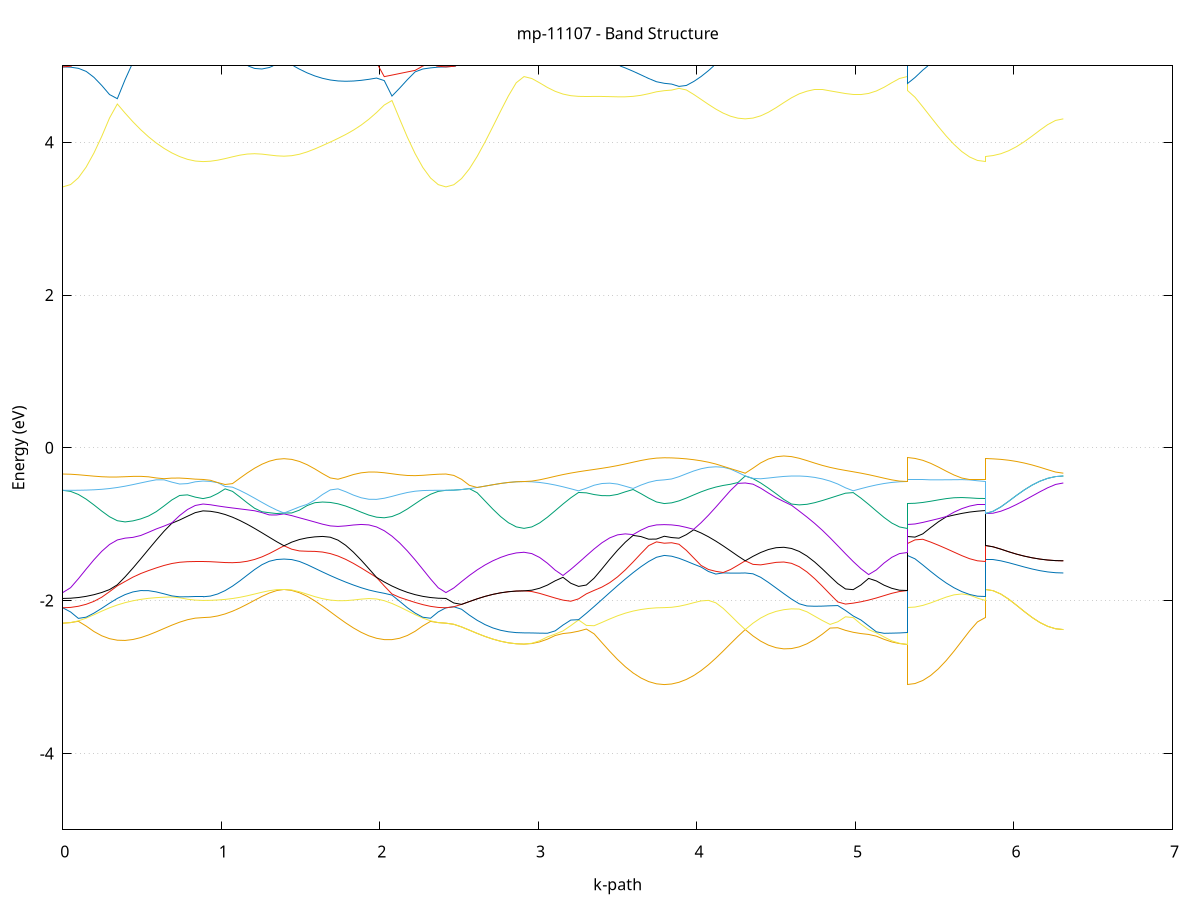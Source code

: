 set title 'mp-11107 - Band Structure'
set xlabel 'k-path'
set ylabel 'Energy (eV)'
set grid y
set yrange [-5:5]
set terminal png size 800,600
set output 'mp-11107_bands_gnuplot.png'
plot '-' using 1:2 with lines notitle, '-' using 1:2 with lines notitle, '-' using 1:2 with lines notitle, '-' using 1:2 with lines notitle, '-' using 1:2 with lines notitle, '-' using 1:2 with lines notitle, '-' using 1:2 with lines notitle, '-' using 1:2 with lines notitle, '-' using 1:2 with lines notitle, '-' using 1:2 with lines notitle, '-' using 1:2 with lines notitle, '-' using 1:2 with lines notitle, '-' using 1:2 with lines notitle, '-' using 1:2 with lines notitle, '-' using 1:2 with lines notitle, '-' using 1:2 with lines notitle, '-' using 1:2 with lines notitle, '-' using 1:2 with lines notitle, '-' using 1:2 with lines notitle, '-' using 1:2 with lines notitle, '-' using 1:2 with lines notitle, '-' using 1:2 with lines notitle, '-' using 1:2 with lines notitle, '-' using 1:2 with lines notitle, '-' using 1:2 with lines notitle, '-' using 1:2 with lines notitle, '-' using 1:2 with lines notitle, '-' using 1:2 with lines notitle, '-' using 1:2 with lines notitle, '-' using 1:2 with lines notitle, '-' using 1:2 with lines notitle, '-' using 1:2 with lines notitle, '-' using 1:2 with lines notitle, '-' using 1:2 with lines notitle, '-' using 1:2 with lines notitle, '-' using 1:2 with lines notitle, '-' using 1:2 with lines notitle, '-' using 1:2 with lines notitle, '-' using 1:2 with lines notitle, '-' using 1:2 with lines notitle
0.000000 -32.119251
0.049148 -32.118451
0.098295 -32.116151
0.147443 -32.112451
0.196591 -32.107351
0.245738 -32.101051
0.294886 -32.093651
0.344034 -32.085251
0.393181 -32.076151
0.442329 -32.066551
0.491477 -32.056651
0.540624 -32.046751
0.589772 -32.037051
0.638920 -32.027851
0.688067 -32.019551
0.737215 -32.012351
0.786363 -32.006651
0.835510 -32.003051
0.884658 -32.001751
0.884658 -32.001751
0.931091 -32.001351
0.977523 -32.000351
1.023956 -31.998551
1.070388 -31.996251
1.116821 -31.993351
1.163253 -31.989951
1.209686 -31.986251
1.256118 -31.982251
1.302551 -31.978251
1.348983 -31.974251
1.395416 -31.970351
1.395416 -31.970351
1.444059 -31.974651
1.492703 -31.979851
1.541346 -31.985851
1.589990 -31.992651
1.638634 -32.000351
1.687277 -32.008651
1.735921 -32.017651
1.784564 -32.027251
1.833208 -32.037151
1.881851 -32.047251
1.930495 -32.057351
1.979139 -32.067251
2.027782 -32.076851
2.076426 -32.085851
2.125069 -32.094051
2.173713 -32.101351
2.222356 -32.107651
2.271000 -32.112551
2.319644 -32.116251
2.368287 -32.118451
2.416931 -32.119251
2.416931 -32.119251
2.466184 -32.118351
2.515437 -32.115851
2.564690 -32.111851
2.613944 -32.106251
2.663197 -32.099351
2.712450 -32.091251
2.761703 -32.082151
2.810957 -32.072351
2.860210 -32.062351
2.909463 -32.055451
2.909463 -32.055451
2.958611 -32.054951
3.007758 -32.053251
3.056906 -32.050651
3.106054 -32.047051
3.155201 -32.042551
3.204349 -32.037351
3.253497 -32.031651
3.302644 -32.025451
3.351792 -32.019051
3.400940 -32.012651
3.450087 -32.006351
3.499235 -32.000451
3.548383 -31.995151
3.597530 -31.990451
3.646678 -31.986651
3.695826 -31.983751
3.744973 -31.982051
3.794121 -31.981451
3.794121 -31.981451
3.840554 -31.981251
3.886986 -31.980751
3.933419 -31.979851
3.979851 -31.978751
4.026284 -31.977351
4.072716 -31.975951
4.119149 -31.974351
4.165581 -31.972951
4.212014 -31.971751
4.258446 -31.970751
4.304879 -31.970151
4.304879 -31.970151
4.353522 -31.970851
4.402166 -31.972151
4.450809 -31.974051
4.499453 -31.976751
4.548097 -31.980251
4.596740 -31.984351
4.645384 -31.989151
4.694027 -31.994551
4.742671 -32.000351
4.791315 -32.006551
4.839958 -32.013051
4.888602 -32.019551
4.937245 -32.025951
4.985889 -32.031951
5.034532 -32.037751
5.083176 -32.042851
5.131820 -32.047151
5.180463 -32.050751
5.229107 -32.053351
5.277750 -32.054951
5.326394 -32.055451
5.326394 -31.981451
5.375647 -31.983351
5.424900 -31.986451
5.474154 -31.989551
5.523407 -31.992551
5.572660 -31.995151
5.621913 -31.997451
5.671166 -31.999351
5.720420 -32.000651
5.769673 -32.001451
5.818926 -32.001751
5.818926 -31.970351
5.868179 -31.970351
5.917433 -31.970351
5.966686 -31.970351
6.015939 -31.970251
6.065192 -31.970251
6.114446 -31.970251
6.163699 -31.970151
6.212952 -31.970151
6.262205 -31.970151
6.311458 -31.970151
e
0.000000 -31.980251
0.049148 -31.979951
0.098295 -31.979151
0.147443 -31.977651
0.196591 -31.975851
0.245738 -31.973551
0.294886 -31.970951
0.344034 -31.968251
0.393181 -31.965551
0.442329 -31.962951
0.491477 -31.960551
0.540624 -31.958551
0.589772 -31.957051
0.638920 -31.956051
0.688067 -31.955651
0.737215 -31.955751
0.786363 -31.956151
0.835510 -31.956551
0.884658 -31.956751
0.884658 -31.956751
0.931091 -31.956751
0.977523 -31.956851
1.023956 -31.957151
1.070388 -31.957551
1.116821 -31.958151
1.163253 -31.959051
1.209686 -31.960251
1.256118 -31.961951
1.302551 -31.964151
1.348983 -31.966951
1.395416 -31.970351
1.395416 -31.970351
1.444059 -31.966551
1.492703 -31.963151
1.541346 -31.960351
1.589990 -31.958051
1.638634 -31.956451
1.687277 -31.955551
1.735921 -31.955351
1.784564 -31.955851
1.833208 -31.956951
1.881851 -31.958551
1.930495 -31.960651
1.979139 -31.963051
2.027782 -31.965751
2.076426 -31.968451
2.125069 -31.971151
2.173713 -31.973651
2.222356 -31.975851
2.271000 -31.977751
2.319644 -31.979151
2.368287 -31.979951
2.416931 -31.980251
2.416931 -31.980251
2.466184 -31.981151
2.515437 -31.983751
2.564690 -31.987951
2.613944 -31.993751
2.663197 -32.000851
2.712450 -32.009151
2.761703 -32.018451
2.810957 -32.028451
2.860210 -32.038451
2.909463 -32.045451
2.909463 -32.045451
2.958611 -32.044951
3.007758 -32.043351
3.056906 -32.040851
3.106054 -32.037451
3.155201 -32.033151
3.204349 -32.028251
3.253497 -32.022751
3.302644 -32.016951
3.351792 -32.011051
3.400940 -32.005051
3.450087 -31.999251
3.499235 -31.993851
3.548383 -31.988951
3.597530 -31.984751
3.646678 -31.981351
3.695826 -31.978851
3.744973 -31.977351
3.794121 -31.976851
3.794121 -31.976851
3.840554 -31.976651
3.886986 -31.976251
3.933419 -31.975651
3.979851 -31.974751
4.026284 -31.973851
4.072716 -31.972751
4.119149 -31.971851
4.165581 -31.970951
4.212014 -31.970351
4.258446 -31.970051
4.304879 -31.970151
4.304879 -31.970151
4.353522 -31.970051
4.402166 -31.970551
4.450809 -31.971751
4.499453 -31.973751
4.548097 -31.976351
4.596740 -31.979751
4.645384 -31.983851
4.694027 -31.988651
4.742671 -31.993851
4.791315 -31.999551
4.839958 -32.005451
4.888602 -32.011451
4.937245 -32.017451
4.985889 -32.023151
5.034532 -32.028551
5.083176 -32.033351
5.131820 -32.037551
5.180463 -32.040951
5.229107 -32.043451
5.277750 -32.044951
5.326394 -32.045451
5.326394 -31.976851
5.375647 -31.974951
5.424900 -31.971851
5.474154 -31.968751
5.523407 -31.965851
5.572660 -31.963151
5.621913 -31.960951
5.671166 -31.959151
5.720420 -31.957851
5.769673 -31.956951
5.818926 -31.956751
5.818926 -31.970351
5.868179 -31.970351
5.917433 -31.970351
5.966686 -31.970351
6.015939 -31.970251
6.065192 -31.970251
6.114446 -31.970251
6.163699 -31.970151
6.212952 -31.970151
6.262205 -31.970151
6.311458 -31.970151
e
0.000000 -16.668951
0.049148 -16.669551
0.098295 -16.671651
0.147443 -16.675651
0.196591 -16.682051
0.245738 -16.691751
0.294886 -16.704951
0.344034 -16.722251
0.393181 -16.743451
0.442329 -16.767751
0.491477 -16.794051
0.540624 -16.820751
0.589772 -16.846151
0.638920 -16.868551
0.688067 -16.886551
0.737215 -16.898951
0.786363 -16.905351
0.835510 -16.906851
0.884658 -16.906651
0.884658 -16.906651
0.931091 -16.906651
0.977523 -16.906751
1.023956 -16.906851
1.070388 -16.906851
1.116821 -16.906451
1.163253 -16.905551
1.209686 -16.903951
1.256118 -16.900951
1.302551 -16.896251
1.348983 -16.889251
1.395416 -16.879251
1.395416 -16.879251
1.444059 -16.890951
1.492703 -16.900651
1.541346 -16.907151
1.589990 -16.909051
1.638634 -16.905951
1.687277 -16.897351
1.735921 -16.883351
1.784564 -16.864551
1.833208 -16.841951
1.881851 -16.816751
1.930495 -16.790551
1.979139 -16.764951
2.027782 -16.741251
2.076426 -16.720751
2.125069 -16.703951
2.173713 -16.691051
2.222356 -16.681851
2.271000 -16.675551
2.319644 -16.671651
2.368287 -16.669551
2.416931 -16.668951
2.416931 -16.668951
2.466184 -16.667351
2.515437 -16.662951
2.564690 -16.655951
2.613944 -16.646851
2.663197 -16.636451
2.712450 -16.625751
2.761703 -16.615751
2.810957 -16.607551
2.860210 -16.602251
2.909463 -16.600351
2.909463 -16.600351
2.958611 -16.603651
3.007758 -16.613151
3.056906 -16.628651
3.106054 -16.649751
3.155201 -16.675751
3.204349 -16.705851
3.253497 -16.739351
3.302644 -16.775151
3.351792 -16.812451
3.400940 -16.850351
3.450087 -16.887851
3.499235 -16.923751
3.548383 -16.957051
3.597530 -16.986551
3.646678 -17.011051
3.695826 -17.029451
3.744973 -17.040951
3.794121 -17.044851
3.794121 -17.044851
3.840554 -17.043351
3.886986 -17.038951
3.933419 -17.031851
3.979851 -17.022451
4.026284 -17.011251
4.072716 -16.998651
4.119149 -16.985351
4.165581 -16.971651
4.212014 -16.957951
4.258446 -16.944051
4.304879 -16.929651
4.304879 -16.929651
4.353522 -16.943851
4.402166 -16.954751
4.450809 -16.961651
4.499453 -16.963651
4.548097 -16.960451
4.596740 -16.951751
4.645384 -16.937551
4.694027 -16.918251
4.742671 -16.894251
4.791315 -16.866251
4.839958 -16.835151
4.888602 -16.802151
4.937245 -16.768351
4.985889 -16.734851
5.034532 -16.703051
5.083176 -16.673951
5.131820 -16.648651
5.180463 -16.628051
5.229107 -16.612851
5.277750 -16.603551
5.326394 -16.600351
5.326394 -17.044851
5.375647 -17.042451
5.424900 -17.035451
5.474154 -17.024051
5.523407 -17.008851
5.572660 -16.990451
5.621913 -16.970051
5.671166 -16.948851
5.720420 -16.928751
5.769673 -16.913051
5.818926 -16.906651
5.818926 -16.879251
5.868179 -16.880451
5.917433 -16.884151
5.966686 -16.889851
6.015939 -16.896951
6.065192 -16.904751
6.114446 -16.912451
6.163699 -16.919451
6.212952 -16.924851
6.262205 -16.928351
6.311458 -16.929651
e
0.000000 -15.820451
0.049148 -15.828751
0.098295 -15.853051
0.147443 -15.892451
0.196591 -15.945051
0.245738 -16.008751
0.294886 -16.081151
0.344034 -16.160051
0.393181 -16.242951
0.442329 -16.327451
0.491477 -16.411151
0.540624 -16.491951
0.589772 -16.567851
0.638920 -16.637251
0.688067 -16.698551
0.737215 -16.750451
0.786363 -16.791351
0.835510 -16.818751
0.884658 -16.828751
0.884658 -16.828751
0.931091 -16.828651
0.977523 -16.828351
1.023956 -16.828151
1.070388 -16.828651
1.116821 -16.830151
1.163253 -16.833451
1.209686 -16.838851
1.256118 -16.846451
1.302551 -16.856151
1.348983 -16.867451
1.395416 -16.879251
1.395416 -16.879251
1.444059 -16.864751
1.492703 -16.845551
1.541346 -16.820851
1.589990 -16.789851
1.638634 -16.752251
1.687277 -16.707551
1.735921 -16.655851
1.784564 -16.597251
1.833208 -16.532351
1.881851 -16.461751
1.930495 -16.386651
1.979139 -16.308451
2.027782 -16.228951
2.076426 -16.150151
2.125069 -16.074451
2.173713 -16.004351
2.222356 -15.942351
2.271000 -15.890951
2.319644 -15.852451
2.368287 -15.828551
2.416931 -15.820451
2.416931 -15.820451
2.466184 -15.820551
2.515437 -15.820951
2.564690 -15.821851
2.613944 -15.823251
2.663197 -15.825351
2.712450 -15.828051
2.761703 -15.831051
2.810957 -15.833851
2.860210 -15.835751
2.909463 -15.836551
2.909463 -15.836551
2.958611 -15.845951
3.007758 -15.873651
3.056906 -15.918051
3.106054 -15.977051
3.155201 -16.047651
3.204349 -16.126451
3.253497 -16.210051
3.302644 -16.295451
3.351792 -16.379551
3.400940 -16.460051
3.450087 -16.534751
3.499235 -16.601751
3.548383 -16.659851
3.597530 -16.708051
3.646678 -16.745751
3.695826 -16.772751
3.744973 -16.788951
3.794121 -16.794351
3.794121 -16.794351
3.840554 -16.795951
3.886986 -16.800451
3.933419 -16.807851
3.979851 -16.817951
4.026284 -16.830551
4.072716 -16.845251
4.119149 -16.861551
4.165581 -16.878951
4.212014 -16.896651
4.258446 -16.913751
4.304879 -16.929551
4.304879 -16.929551
4.353522 -16.913151
4.402166 -16.894351
4.450809 -16.871851
4.499453 -16.844351
4.548097 -16.810751
4.596740 -16.770151
4.645384 -16.721851
4.694027 -16.665851
4.742671 -16.602151
4.791315 -16.531451
4.839958 -16.454651
4.888602 -16.373151
4.937245 -16.288851
4.985889 -16.204051
5.034532 -16.121351
5.083176 -16.043751
5.131820 -15.974451
5.180463 -15.916551
5.229107 -15.872851
5.277750 -15.845751
5.326394 -15.836551
5.326394 -16.794351
5.375647 -16.794251
5.424900 -16.793851
5.474154 -16.793751
5.523407 -16.794551
5.572660 -16.796751
5.621913 -16.801151
5.671166 -16.807851
5.720420 -16.816451
5.769673 -16.824951
5.818926 -16.828751
5.818926 -16.879251
5.868179 -16.880451
5.917433 -16.884151
5.966686 -16.889851
6.015939 -16.896951
6.065192 -16.904751
6.114446 -16.912451
6.163699 -16.919451
6.212952 -16.924851
6.262205 -16.928351
6.311458 -16.929551
e
0.000000 -15.305051
0.049148 -15.309251
0.098295 -15.321451
0.147443 -15.339951
0.196591 -15.362451
0.245738 -15.385851
0.294886 -15.407151
0.344034 -15.423551
0.393181 -15.433251
0.442329 -15.435351
0.491477 -15.429751
0.540624 -15.417551
0.589772 -15.400351
0.638920 -15.380251
0.688067 -15.359551
0.737215 -15.340551
0.786363 -15.325251
0.835510 -15.315451
0.884658 -15.312051
0.884658 -15.312051
0.931091 -15.316451
0.977523 -15.329151
1.023956 -15.348951
1.070388 -15.373751
1.116821 -15.400751
1.163253 -15.427751
1.209686 -15.452251
1.256118 -15.472151
1.302551 -15.486551
1.348983 -15.494751
1.395416 -15.497451
1.395416 -15.497451
1.444059 -15.495051
1.492703 -15.489051
1.541346 -15.481351
1.589990 -15.473651
1.638634 -15.467351
1.687277 -15.463151
1.735921 -15.461451
1.784564 -15.461651
1.833208 -15.462651
1.881851 -15.463051
1.930495 -15.461051
1.979139 -15.455351
2.027782 -15.444751
2.076426 -15.429151
2.125069 -15.409051
2.173713 -15.385851
2.222356 -15.361851
2.271000 -15.339451
2.319644 -15.321151
2.368287 -15.309151
2.416931 -15.305051
2.416931 -15.305051
2.466184 -15.307051
2.515437 -15.312651
2.564690 -15.321151
2.613944 -15.331751
2.663197 -15.343151
2.712450 -15.354251
2.761703 -15.363951
2.810957 -15.371351
2.860210 -15.376051
2.909463 -15.377651
2.909463 -15.377651
2.958611 -15.376351
3.007758 -15.372551
3.056906 -15.366151
3.106054 -15.357551
3.155201 -15.346951
3.204349 -15.335151
3.253497 -15.322451
3.302644 -15.309651
3.351792 -15.297151
3.400940 -15.285451
3.450087 -15.274851
3.499235 -15.265651
3.548383 -15.257851
3.597530 -15.251551
3.646678 -15.246651
3.695826 -15.243251
3.744973 -15.241251
3.794121 -15.240651
3.794121 -15.240651
3.840554 -15.245851
3.886986 -15.260951
3.933419 -15.284551
3.979851 -15.314351
4.026284 -15.347651
4.072716 -15.381451
4.119149 -15.413151
4.165581 -15.440151
4.212014 -15.460551
4.258446 -15.473151
4.304879 -15.477251
4.304879 -15.477251
4.353522 -15.472851
4.402166 -15.460651
4.450809 -15.442251
4.499453 -15.419651
4.548097 -15.395151
4.596740 -15.371051
4.645384 -15.349251
4.694027 -15.331351
4.742671 -15.318451
4.791315 -15.311051
4.839958 -15.308851
4.888602 -15.311451
4.937245 -15.317851
4.985889 -15.326851
5.034532 -15.337351
5.083176 -15.348151
5.131820 -15.358051
5.180463 -15.366451
5.229107 -15.372651
5.277750 -15.376351
5.326394 -15.377651
5.326394 -15.240651
5.375647 -15.242451
5.424900 -15.247751
5.474154 -15.255951
5.523407 -15.266151
5.572660 -15.277351
5.621913 -15.288251
5.671166 -15.297951
5.720420 -15.305551
5.769673 -15.310351
5.818926 -15.312051
5.818926 -15.497451
5.868179 -15.496851
5.917433 -15.495451
5.966686 -15.493251
6.015939 -15.490551
6.065192 -15.487351
6.114446 -15.484251
6.163699 -15.481451
6.212952 -15.479151
6.262205 -15.477751
6.311458 -15.477251
e
0.000000 -11.922351
0.049148 -11.926151
0.098295 -11.937451
0.147443 -11.955451
0.196591 -11.979251
0.245738 -12.007751
0.294886 -12.039651
0.344034 -12.073951
0.393181 -12.109351
0.442329 -12.144751
0.491477 -12.217051
0.540624 -12.296951
0.589772 -12.373251
0.638920 -12.443551
0.688067 -12.505551
0.737215 -12.556651
0.786363 -12.594951
0.835510 -12.618551
0.884658 -12.626651
0.884658 -12.626651
0.931091 -12.623951
0.977523 -12.616051
1.023956 -12.603051
1.070388 -12.584951
1.116821 -12.562051
1.163253 -12.534651
1.209686 -12.503151
1.256118 -12.467851
1.302551 -12.429351
1.348983 -12.388551
1.395416 -12.347251
1.395416 -12.347251
1.444059 -12.392851
1.492703 -12.438451
1.541346 -12.477351
1.589990 -12.505151
1.638634 -12.519351
1.687277 -12.518451
1.735921 -12.502251
1.784564 -12.471151
1.833208 -12.426851
1.881851 -12.371451
1.930495 -12.307951
1.979139 -12.239951
2.027782 -12.171451
2.076426 -12.107351
2.125069 -12.052351
2.173713 -12.009351
2.222356 -11.977451
2.271000 -11.953851
2.319644 -11.936751
2.368287 -11.926051
2.416931 -11.922351
2.416931 -11.922351
2.466184 -11.920951
2.515437 -11.916651
2.564690 -11.909651
2.613944 -11.900251
2.663197 -11.888651
2.712450 -11.875551
2.761703 -11.861451
2.810957 -11.847951
2.860210 -11.837151
2.909463 -11.832751
2.909463 -11.832751
2.958611 -11.835051
3.007758 -11.841951
3.056906 -11.853051
3.106054 -11.887551
3.155201 -11.939151
3.204349 -11.987851
3.253497 -12.031051
3.302644 -12.067051
3.351792 -12.094851
3.400940 -12.114151
3.450087 -12.125151
3.499235 -12.128651
3.548383 -12.125851
3.597530 -12.118551
3.646678 -12.108951
3.695826 -12.105651
3.744973 -12.111251
3.794121 -12.113051
3.794121 -12.113051
3.840554 -12.129851
3.886986 -12.174751
3.933419 -12.236551
3.979851 -12.304851
4.026284 -12.372451
4.072716 -12.434451
4.119149 -12.487651
4.165581 -12.530151
4.212014 -12.560751
4.258446 -12.578951
4.304879 -12.584951
4.304879 -12.584951
4.353522 -12.578651
4.402166 -12.560451
4.450809 -12.531551
4.499453 -12.493651
4.548097 -12.448351
4.596740 -12.397551
4.645384 -12.343151
4.694027 -12.287051
4.742671 -12.230951
4.791315 -12.176651
4.839958 -12.131151
4.888602 -12.089651
4.937245 -12.041051
4.985889 -11.996251
5.034532 -11.956251
5.083176 -11.914251
5.131820 -11.871051
5.180463 -11.853151
5.229107 -11.841851
5.277750 -11.834951
5.326394 -11.832751
5.326394 -12.113051
5.375647 -12.140051
5.424900 -12.185951
5.474154 -12.262151
5.523407 -12.341751
5.572660 -12.418651
5.621913 -12.488151
5.671166 -12.546351
5.720420 -12.590151
5.769673 -12.617351
5.818926 -12.626651
5.818926 -12.347251
5.868179 -12.339651
5.917433 -12.335951
5.966686 -12.384751
6.015939 -12.432151
6.065192 -12.475651
6.114446 -12.513251
6.163699 -12.543951
6.212952 -12.566451
6.262205 -12.580351
6.311458 -12.584951
e
0.000000 -11.922351
0.049148 -11.917251
0.098295 -11.901951
0.147443 -11.876551
0.196591 -11.846251
0.245738 -11.853351
0.294886 -11.910151
0.344034 -11.980151
0.393181 -12.056351
0.442329 -12.136051
0.491477 -12.179251
0.540624 -12.211951
0.589772 -12.241851
0.638920 -12.268451
0.688067 -12.291051
0.737215 -12.309151
0.786363 -12.322351
0.835510 -12.330351
0.884658 -12.333051
0.884658 -12.333051
0.931091 -12.332551
0.977523 -12.330751
1.023956 -12.327651
1.070388 -12.322751
1.116821 -12.316351
1.163253 -12.308651
1.209686 -12.300851
1.256118 -12.295351
1.302551 -12.297051
1.348983 -12.313551
1.395416 -12.347251
1.395416 -12.347251
1.444059 -12.308951
1.492703 -12.280651
1.541346 -12.252051
1.589990 -12.216351
1.638634 -12.173251
1.687277 -12.123851
1.735921 -12.069951
1.784564 -12.013551
1.833208 -11.976351
1.881851 -11.959451
1.930495 -11.942351
1.979139 -11.924351
2.027782 -11.903851
2.076426 -11.878551
2.125069 -11.846451
2.173713 -11.807351
2.222356 -11.845651
2.271000 -11.878551
2.319644 -11.902651
2.368287 -11.917451
2.416931 -11.922351
2.416931 -11.922351
2.466184 -11.920851
2.515437 -11.916551
2.564690 -11.909651
2.613944 -11.900151
2.663197 -11.888651
2.712450 -11.875451
2.761703 -11.861451
2.810957 -11.847851
2.860210 -11.837051
2.909463 -11.832751
2.909463 -11.832751
2.958611 -11.824351
3.007758 -11.804151
3.056906 -11.836951
3.106054 -11.868151
3.155201 -11.886551
3.204349 -11.907651
3.253497 -11.930651
3.302644 -11.954951
3.351792 -11.979551
3.400940 -12.003851
3.450087 -12.027051
3.499235 -12.048451
3.548383 -12.067451
3.597530 -12.083551
3.646678 -12.096351
3.695826 -12.099351
3.744973 -12.092251
3.794121 -12.089651
3.794121 -12.089651
3.840554 -12.088051
3.886986 -12.083651
3.933419 -12.076451
3.979851 -12.066751
4.026284 -12.054951
4.072716 -12.041351
4.119149 -12.026651
4.165581 -12.011351
4.212014 -11.996251
4.258446 -11.981951
4.304879 -11.969351
4.304879 -11.969351
4.353522 -11.989051
4.402166 -12.021851
4.450809 -12.061851
4.499453 -12.102751
4.548097 -12.139451
4.596740 -12.167951
4.645384 -12.185751
4.694027 -12.191051
4.742671 -12.183451
4.791315 -12.163051
4.839958 -12.125551
4.888602 -12.078751
4.937245 -12.036151
4.985889 -11.988251
5.034532 -11.934351
5.083176 -11.888251
5.131820 -11.867851
5.180463 -11.826351
5.229107 -11.803251
5.277750 -11.824551
5.326394 -11.832751
5.326394 -12.089651
5.375647 -12.121551
5.424900 -12.175251
5.474154 -12.208951
5.523407 -12.239751
5.572660 -12.267051
5.621913 -12.290151
5.671166 -12.308651
5.720420 -12.322151
5.769673 -12.330351
5.818926 -12.333051
5.818926 -12.347251
5.868179 -12.339551
5.917433 -12.317051
5.966686 -12.280951
6.015939 -12.233651
6.065192 -12.178351
6.114446 -12.119551
6.163699 -12.062551
6.212952 -12.014151
6.262205 -11.981151
6.311458 -11.969351
e
0.000000 -11.655851
0.049148 -11.664851
0.098295 -11.689451
0.147443 -11.725251
0.196591 -11.764751
0.245738 -11.764851
0.294886 -11.714751
0.344034 -11.710051
0.393181 -11.726051
0.442329 -11.742951
0.491477 -11.760251
0.540624 -11.777351
0.589772 -11.793651
0.638920 -11.809351
0.688067 -11.827851
0.737215 -11.842851
0.786363 -11.853851
0.835510 -11.860551
0.884658 -11.862851
0.884658 -11.862851
0.931091 -11.864151
0.977523 -11.889951
1.023956 -11.937651
1.070388 -11.994351
1.116821 -12.053951
1.163253 -12.111751
1.209686 -12.163951
1.256118 -12.207751
1.302551 -12.241251
1.348983 -12.262851
1.395416 -12.270751
1.395416 -12.270751
1.444059 -12.259451
1.492703 -12.224251
1.541346 -12.177051
1.589990 -12.126351
1.638634 -12.074751
1.687277 -12.031751
1.735921 -12.012351
1.784564 -11.993951
1.833208 -11.956851
1.881851 -11.901951
1.930495 -11.851051
1.979139 -11.806451
2.027782 -11.769751
2.076426 -11.746051
2.125069 -11.763551
2.173713 -11.805651
2.222356 -11.764551
2.271000 -11.723451
2.319644 -11.688751
2.368287 -11.664751
2.416931 -11.655851
2.416931 -11.655851
2.466184 -11.657351
2.515437 -11.661851
2.564690 -11.669151
2.613944 -11.679051
2.663197 -11.691051
2.712450 -11.704651
2.761703 -11.719151
2.810957 -11.733051
2.860210 -11.744051
2.909463 -11.748451
2.909463 -11.748451
2.958611 -11.759351
3.007758 -11.787351
3.056906 -11.774751
3.106054 -11.789851
3.155201 -11.811351
3.204349 -11.836051
3.253497 -11.863251
3.302644 -11.891851
3.351792 -11.921151
3.400940 -11.950251
3.450087 -11.978251
3.499235 -12.004451
3.548383 -12.028051
3.597530 -12.048451
3.646678 -12.064951
3.695826 -12.077251
3.744973 -12.084851
3.794121 -12.087351
3.794121 -12.087351
3.840554 -12.082851
3.886986 -12.070351
3.933419 -12.053251
3.979851 -12.035651
4.026284 -12.019551
4.072716 -12.004851
4.119149 -11.990951
4.165581 -11.978451
4.212014 -11.968651
4.258446 -11.964151
4.304879 -11.969351
4.304879 -11.969351
4.353522 -11.958751
4.402166 -11.951451
4.450809 -11.947951
4.499453 -11.948351
4.548097 -11.952351
4.596740 -11.959151
4.645384 -11.967451
4.694027 -11.975751
4.742671 -11.982151
4.791315 -11.984751
4.839958 -11.981951
4.888602 -11.972351
4.937245 -11.955951
4.985889 -11.934351
5.034532 -11.910751
5.083176 -11.882751
5.131820 -11.836751
5.180463 -11.802051
5.229107 -11.787151
5.277750 -11.758951
5.326394 -11.748451
5.326394 -12.087351
5.375647 -12.059951
5.424900 -12.023251
5.474154 -11.987251
5.523407 -11.953351
5.572660 -11.922851
5.621913 -11.896351
5.671166 -11.880051
5.720420 -11.870651
5.769673 -11.864851
5.818926 -11.862851
5.818926 -12.270751
5.868179 -12.292051
5.917433 -12.317051
5.966686 -12.280951
6.015939 -12.233551
6.065192 -12.178351
6.114446 -12.119451
6.163699 -12.062551
6.212952 -12.014151
6.262205 -11.981151
6.311458 -11.969351
e
0.000000 -11.655851
0.049148 -11.656851
0.098295 -11.659951
0.147443 -11.665351
0.196591 -11.673151
0.245738 -11.683251
0.294886 -11.695651
0.344034 -11.672151
0.393181 -11.687551
0.442329 -11.712651
0.491477 -11.738651
0.540624 -11.763951
0.589772 -11.787851
0.638920 -11.808551
0.688067 -11.821451
0.737215 -11.831951
0.786363 -11.839751
0.835510 -11.844551
0.884658 -11.846151
0.884658 -11.846151
0.931091 -11.857651
0.977523 -11.868951
1.023956 -11.879351
1.070388 -11.897451
1.116821 -11.924951
1.163253 -11.961751
1.209686 -12.005951
1.256118 -12.053151
1.302551 -12.095951
1.348983 -12.124351
1.395416 -12.133051
1.395416 -12.133051
1.444059 -12.126451
1.492703 -12.111551
1.541346 -12.092851
1.589990 -12.072551
1.638634 -12.051951
1.687277 -12.023551
1.735921 -11.973451
1.784564 -11.925051
1.833208 -11.878751
1.881851 -11.834951
1.930495 -11.793951
1.979139 -11.756351
2.027782 -11.725251
2.076426 -11.711651
2.125069 -11.703651
2.173713 -11.687951
2.222356 -11.675051
2.271000 -11.665951
2.319644 -11.660051
2.368287 -11.656851
2.416931 -11.655851
2.416931 -11.655851
2.466184 -11.657351
2.515437 -11.661851
2.564690 -11.669151
2.613944 -11.679051
2.663197 -11.691051
2.712450 -11.704651
2.761703 -11.719051
2.810957 -11.732951
2.860210 -11.744051
2.909463 -11.748451
2.909463 -11.748451
2.958611 -11.751151
3.007758 -11.759151
3.056906 -11.772251
3.106054 -11.774651
3.155201 -11.789051
3.204349 -11.808751
3.253497 -11.831051
3.302644 -11.854651
3.351792 -11.878651
3.400940 -11.902151
3.450087 -11.924451
3.499235 -11.944951
3.548383 -11.963351
3.597530 -11.979051
3.646678 -11.991751
3.695826 -12.001251
3.744973 -12.007251
3.794121 -12.009251
3.794121 -12.009251
3.840554 -12.006651
3.886986 -11.998351
3.933419 -11.982851
3.979851 -11.959051
4.026284 -11.928651
4.072716 -11.896351
4.119149 -11.867151
4.165581 -11.845151
4.212014 -11.832551
4.258446 -11.828651
4.304879 -11.828851
4.304879 -11.828851
4.353522 -11.826851
4.402166 -11.819851
4.450809 -11.809251
4.499453 -11.797051
4.548097 -11.784651
4.596740 -11.772951
4.645384 -11.762451
4.694027 -11.753451
4.742671 -11.746151
4.791315 -11.740551
4.839958 -11.736551
4.888602 -11.734151
4.937245 -11.733151
4.985889 -11.733151
5.034532 -11.734251
5.083176 -11.736451
5.131820 -11.741451
5.180463 -11.756551
5.229107 -11.761351
5.277750 -11.751351
5.326394 -11.748451
5.326394 -12.009251
5.375647 -11.991451
5.424900 -11.965251
5.474154 -11.942951
5.523407 -11.923851
5.572660 -11.907051
5.621913 -11.892351
5.671166 -11.874951
5.720420 -11.859151
5.769673 -11.849351
5.818926 -11.846151
5.818926 -12.133051
5.868179 -12.111951
5.917433 -12.068751
5.966686 -12.021051
6.015939 -11.974951
6.065192 -11.933051
6.114446 -11.896951
6.163699 -11.867751
6.212952 -11.846351
6.262205 -11.833251
6.311458 -11.828851
e
0.000000 -11.559851
0.049148 -11.561851
0.098295 -11.567951
0.147443 -11.578251
0.196591 -11.592451
0.245738 -11.610051
0.294886 -11.629051
0.344034 -11.628051
0.393181 -11.562851
0.442329 -11.484251
0.491477 -11.402651
0.540624 -11.320851
0.589772 -11.241251
0.638920 -11.166051
0.688067 -11.097151
0.737215 -11.036951
0.786363 -10.988351
0.835510 -10.955551
0.884658 -10.943751
0.884658 -10.943751
0.931091 -10.940851
0.977523 -10.931851
1.023956 -10.915551
1.070388 -10.890951
1.116821 -10.857851
1.163253 -10.816951
1.209686 -10.770351
1.256118 -10.720751
1.302551 -10.671051
1.348983 -10.624151
1.395416 -10.582451
1.395416 -10.582451
1.444059 -10.629251
1.492703 -10.688351
1.541346 -10.757851
1.589990 -10.835651
1.638634 -10.919651
1.687277 -11.007951
1.735921 -11.098551
1.784564 -11.189751
1.833208 -11.279751
1.881851 -11.367051
1.930495 -11.450051
1.979139 -11.526651
2.027782 -11.592551
2.076426 -11.631751
2.125069 -11.627751
2.173713 -11.609451
2.222356 -11.591851
2.271000 -11.577851
2.319644 -11.567851
2.368287 -11.561851
2.416931 -11.559851
2.416931 -11.559851
2.466184 -11.571251
2.515437 -11.595451
2.564690 -11.621951
2.613944 -11.646651
2.663197 -11.668251
2.712450 -11.686151
2.761703 -11.699951
2.810957 -11.709851
2.860210 -11.715751
2.909463 -11.717651
2.909463 -11.717651
2.958611 -11.719951
3.007758 -11.723351
3.056906 -11.715751
3.106054 -11.674751
3.155201 -11.613251
3.204349 -11.545251
3.253497 -11.477951
3.302644 -11.417251
3.351792 -11.368551
3.400940 -11.335151
3.450087 -11.317751
3.499235 -11.314251
3.548383 -11.321251
3.597530 -11.334851
3.646678 -11.350851
3.695826 -11.365551
3.744973 -11.375951
3.794121 -11.379651
3.794121 -11.379651
3.840554 -11.362851
3.886986 -11.317751
3.933419 -11.255751
3.979851 -11.187151
4.026284 -11.119351
4.072716 -11.057251
4.119149 -11.003651
4.165581 -10.960051
4.212014 -10.926951
4.258446 -10.903751
4.304879 -10.889551
4.304879 -10.889551
4.353522 -10.897451
4.402166 -10.902151
4.450809 -10.907551
4.499453 -10.917051
4.548097 -10.933151
4.596740 -10.957751
4.645384 -10.991651
4.694027 -11.035351
4.742671 -11.088551
4.791315 -11.150651
4.839958 -11.220351
4.888602 -11.296051
4.937245 -11.375751
4.985889 -11.456851
5.034532 -11.536451
5.083176 -11.610751
5.131820 -11.674251
5.180463 -11.712951
5.229107 -11.721651
5.277750 -11.719751
5.326394 -11.717651
5.326394 -11.379651
5.375647 -11.365751
5.424900 -11.327651
5.474154 -11.273751
5.523407 -11.212351
5.572660 -11.149451
5.621913 -11.089251
5.671166 -11.034651
5.720420 -10.988851
5.769673 -10.956151
5.818926 -10.943751
5.818926 -10.582451
5.868179 -10.588351
5.917433 -10.605751
5.966686 -10.633851
6.015939 -10.671251
6.065192 -10.715551
6.114446 -10.763451
6.163699 -10.810651
6.212952 -10.851351
6.262205 -10.879451
6.311458 -10.889551
e
0.000000 -11.451451
0.049148 -11.438251
0.098295 -11.402051
0.147443 -11.348851
0.196591 -11.283851
0.245738 -11.211751
0.294886 -11.136651
0.344034 -11.062251
0.393181 -10.991751
0.442329 -10.927451
0.491477 -10.871351
0.540624 -10.824751
0.589772 -10.788251
0.638920 -10.762251
0.688067 -10.746251
0.737215 -10.739351
0.786363 -10.739451
0.835510 -10.742951
0.884658 -10.744951
0.884658 -10.744951
0.931091 -10.735651
0.977523 -10.709851
1.023956 -10.673051
1.070388 -10.632051
1.116821 -10.592851
1.163253 -10.560351
1.209686 -10.538151
1.256118 -10.528451
1.302551 -10.532551
1.348983 -10.550651
1.395416 -10.582451
1.395416 -10.582451
1.444059 -10.546651
1.492703 -10.520851
1.541346 -10.506151
1.589990 -10.503451
1.638634 -10.513051
1.687277 -10.534951
1.735921 -10.568751
1.784564 -10.613751
1.833208 -10.669051
1.881851 -10.733351
1.930495 -10.805151
1.979139 -10.882851
2.027782 -10.964551
2.076426 -11.048051
2.125069 -11.131051
2.173713 -11.211051
2.222356 -11.285151
2.271000 -11.350351
2.319644 -11.402951
2.368287 -11.438551
2.416931 -11.451451
2.416931 -11.451451
2.466184 -11.438151
2.515437 -11.408551
2.564690 -11.373651
2.613944 -11.338351
2.663197 -11.305151
2.712450 -11.275751
2.761703 -11.251551
2.810957 -11.233551
2.860210 -11.222451
2.909463 -11.218751
2.909463 -11.218751
2.958611 -11.208351
3.007758 -11.180351
3.056906 -11.141551
3.106054 -11.098251
3.155201 -11.054551
3.204349 -11.011951
3.253497 -10.970751
3.302644 -10.929451
3.351792 -10.886251
3.400940 -10.839851
3.450087 -10.790851
3.499235 -10.741251
3.548383 -10.694151
3.597530 -10.652151
3.646678 -10.617451
3.695826 -10.591751
3.744973 -10.575851
3.794121 -10.570551
3.794121 -10.570551
3.840554 -10.576351
3.886986 -10.593251
3.933419 -10.620251
3.979851 -10.655551
4.026284 -10.696651
4.072716 -10.740451
4.119149 -10.783451
4.165581 -10.822051
4.212014 -10.853251
4.258446 -10.875651
4.304879 -10.889551
4.304879 -10.889551
4.353522 -10.882451
4.402166 -10.881451
4.450809 -10.884451
4.499453 -10.889451
4.548097 -10.895251
4.596740 -10.900851
4.645384 -10.906051
4.694027 -10.911251
4.742671 -10.916951
4.791315 -10.924351
4.839958 -10.934451
4.888602 -10.948651
4.937245 -10.967951
4.985889 -10.993151
5.034532 -11.024251
5.083176 -11.060951
5.131820 -11.101551
5.180463 -11.143251
5.229107 -11.181051
5.277750 -11.208551
5.326394 -11.218751
5.326394 -10.570551
5.375647 -10.573451
5.424900 -10.582151
5.474154 -10.596151
5.523407 -10.614851
5.572660 -10.637451
5.621913 -10.662851
5.671166 -10.689751
5.720420 -10.715751
5.769673 -10.736551
5.818926 -10.744951
5.818926 -10.582451
5.868179 -10.588351
5.917433 -10.605751
5.966686 -10.633851
6.015939 -10.671251
6.065192 -10.715551
6.114446 -10.763451
6.163699 -10.810651
6.212952 -10.851351
6.262205 -10.879451
6.311458 -10.889551
e
0.000000 -2.295551
0.049148 -2.287751
0.098295 -2.270751
0.147443 -2.332951
0.196591 -2.404751
0.245738 -2.460451
0.294886 -2.498351
0.344034 -2.518351
0.393181 -2.521351
0.442329 -2.509251
0.491477 -2.484451
0.540624 -2.449951
0.589772 -2.408951
0.638920 -2.365051
0.688067 -2.321351
0.737215 -2.282151
0.786363 -2.250351
0.835510 -2.229551
0.884658 -2.222251
0.884658 -2.222251
0.931091 -2.216851
0.977523 -2.200651
1.023956 -2.174351
1.070388 -2.138951
1.116821 -2.095851
1.163253 -2.047251
1.209686 -1.995951
1.256118 -1.945551
1.302551 -1.901151
1.348983 -1.868751
1.395416 -1.854251
1.395416 -1.854251
1.444059 -1.866951
1.492703 -1.896951
1.541346 -1.943351
1.589990 -2.003051
1.638634 -2.072051
1.687277 -2.145751
1.735921 -2.220251
1.784564 -2.291951
1.833208 -2.357651
1.881851 -2.414851
1.930495 -2.460851
1.979139 -2.493351
2.027782 -2.510551
2.076426 -2.510751
2.125069 -2.492851
2.173713 -2.456451
2.222356 -2.401751
2.271000 -2.330951
2.319644 -2.271951
2.368287 -2.288051
2.416931 -2.295551
2.416931 -2.295551
2.466184 -2.310051
2.515437 -2.344551
2.564690 -2.386651
2.613944 -2.429251
2.663197 -2.469051
2.712450 -2.503651
2.761703 -2.531751
2.810957 -2.552551
2.860210 -2.565151
2.909463 -2.569451
2.909463 -2.569451
2.958611 -2.562151
3.007758 -2.540551
3.056906 -2.505051
3.106054 -2.456851
3.155201 -2.431551
3.204349 -2.420251
3.253497 -2.400151
3.302644 -2.372151
3.351792 -2.435451
3.400940 -2.550251
3.450087 -2.664051
3.499235 -2.770551
3.548383 -2.865851
3.597530 -2.947251
3.646678 -3.012551
3.695826 -3.060351
3.744973 -3.089451
3.794121 -3.099151
3.794121 -3.099151
3.840554 -3.091651
3.886986 -3.069251
3.933419 -3.032151
3.979851 -2.980951
4.026284 -2.916451
4.072716 -2.840051
4.119149 -2.753751
4.165581 -2.660651
4.212014 -2.564151
4.258446 -2.468751
4.304879 -2.378951
4.304879 -2.378951
4.353522 -2.462051
4.402166 -2.530651
4.450809 -2.582551
4.499453 -2.616551
4.548097 -2.631751
4.596740 -2.627951
4.645384 -2.605651
4.694027 -2.565551
4.742671 -2.509351
4.791315 -2.439351
4.839958 -2.359451
4.888602 -2.355051
4.937245 -2.389551
4.985889 -2.414751
5.034532 -2.431451
5.083176 -2.442851
5.131820 -2.465351
5.180463 -2.506851
5.229107 -2.541051
5.277750 -2.562251
5.326394 -2.569451
5.326394 -3.099151
5.375647 -3.085751
5.424900 -3.045751
5.474154 -2.980651
5.523407 -2.892551
5.572660 -2.784551
5.621913 -2.661351
5.671166 -2.528751
5.720420 -2.395951
5.769673 -2.278951
5.818926 -2.222251
5.818926 -1.854251
5.868179 -1.869851
5.917433 -1.914451
5.966686 -1.981151
6.015939 -2.060551
6.065192 -2.143051
6.114446 -2.220551
6.163699 -2.286751
6.212952 -2.337051
6.262205 -2.368351
6.311458 -2.378951
e
0.000000 -2.295551
0.049148 -2.287651
0.098295 -2.265051
0.147443 -2.229551
0.196591 -2.185251
0.245738 -2.138151
0.294886 -2.094451
0.344034 -2.057251
0.393181 -2.026651
0.442329 -2.002451
0.491477 -1.983851
0.540624 -1.970251
0.589772 -1.961051
0.638920 -1.955251
0.688067 -1.952051
0.737215 -1.962751
0.786363 -1.981651
0.835510 -1.993651
0.884658 -1.997751
0.884658 -1.997751
0.931091 -1.996351
0.977523 -1.991951
1.023956 -1.984251
1.070388 -1.972751
1.116821 -1.956951
1.163253 -1.937051
1.209686 -1.914151
1.256118 -1.890751
1.302551 -1.870151
1.348983 -1.856651
1.395416 -1.854251
1.395416 -1.854251
1.444059 -1.860551
1.492703 -1.884151
1.541346 -1.916051
1.589990 -1.948151
1.638634 -1.974851
1.687277 -1.993051
1.735921 -2.001451
1.784564 -2.000451
1.833208 -1.992151
1.881851 -1.980651
1.930495 -1.973051
1.979139 -1.978451
2.027782 -2.001151
2.076426 -2.037451
2.125069 -2.082651
2.173713 -2.132851
2.222356 -2.183351
2.271000 -2.228751
2.319644 -2.264751
2.368287 -2.287651
2.416931 -2.295551
2.416931 -2.295551
2.466184 -2.310051
2.515437 -2.344551
2.564690 -2.386551
2.613944 -2.429251
2.663197 -2.468951
2.712450 -2.503651
2.761703 -2.531751
2.810957 -2.552551
2.860210 -2.565151
2.909463 -2.569451
2.909463 -2.569451
2.958611 -2.558351
3.007758 -2.525851
3.056906 -2.474951
3.106054 -2.437851
3.155201 -2.397151
3.204349 -2.327551
3.253497 -2.253251
3.302644 -2.324651
3.351792 -2.328851
3.400940 -2.285451
3.450087 -2.240651
3.499235 -2.199251
3.548383 -2.164351
3.597530 -2.136851
3.646678 -2.116551
3.695826 -2.102651
3.744973 -2.094551
3.794121 -2.091951
3.794121 -2.091951
3.840554 -2.087451
3.886986 -2.074151
3.933419 -2.053251
3.979851 -2.027751
4.026284 -2.004051
4.072716 -1.997051
4.119149 -2.028651
4.165581 -2.101251
4.212014 -2.193651
4.258446 -2.289151
4.304879 -2.378951
4.304879 -2.378951
4.353522 -2.295951
4.402166 -2.227951
4.450809 -2.176551
4.499453 -2.141051
4.548097 -2.118851
4.596740 -2.107951
4.645384 -2.110751
4.694027 -2.146551
4.742671 -2.203851
4.791315 -2.260751
4.839958 -2.311851
4.888602 -2.277451
4.937245 -2.211951
4.985889 -2.222651
5.034532 -2.307851
5.083176 -2.379651
5.131820 -2.421851
5.180463 -2.475651
5.229107 -2.526751
5.277750 -2.558651
5.326394 -2.569451
5.326394 -2.091951
5.375647 -2.084451
5.424900 -2.062951
5.474154 -2.030451
5.523407 -1.991851
5.572660 -1.953951
5.621913 -1.924551
5.671166 -1.912951
5.720420 -1.927451
5.769673 -1.967351
5.818926 -1.997751
5.818926 -1.854251
5.868179 -1.869851
5.917433 -1.914451
5.966686 -1.981151
6.015939 -2.060551
6.065192 -2.143051
6.114446 -2.220551
6.163699 -2.286751
6.212952 -2.336951
6.262205 -2.368351
6.311458 -2.378951
e
0.000000 -2.094051
0.049148 -2.148651
0.098295 -2.232651
0.147443 -2.216751
0.196591 -2.163951
0.245738 -2.100651
0.294886 -2.033651
0.344034 -1.971351
0.393181 -1.921151
0.442329 -1.886351
0.491477 -1.868751
0.540624 -1.869751
0.589772 -1.886251
0.638920 -1.911351
0.688067 -1.938351
0.737215 -1.950551
0.786363 -1.949951
0.835510 -1.949851
0.884658 -1.949851
0.884658 -1.949851
0.931091 -1.940551
0.977523 -1.913151
1.023956 -1.869051
1.070388 -1.810751
1.116821 -1.741751
1.163253 -1.667251
1.209686 -1.593751
1.256118 -1.530151
1.302551 -1.485151
1.348983 -1.462251
1.395416 -1.456151
1.395416 -1.456151
1.444059 -1.462751
1.492703 -1.487451
1.541346 -1.528951
1.589990 -1.576851
1.638634 -1.625251
1.687277 -1.671951
1.735921 -1.716051
1.784564 -1.757551
1.833208 -1.795951
1.881851 -1.831051
1.930495 -1.861251
1.979139 -1.884751
2.027782 -1.904351
2.076426 -1.927951
2.125069 -2.009151
2.173713 -2.093051
2.222356 -2.163151
2.271000 -2.217551
2.319644 -2.230751
2.368287 -2.147751
2.416931 -2.094051
2.416931 -2.094051
2.466184 -2.080651
2.515437 -2.113051
2.564690 -2.190251
2.613944 -2.258051
2.663197 -2.314051
2.712450 -2.357351
2.761703 -2.388351
2.810957 -2.408151
2.860210 -2.418951
2.909463 -2.422351
2.909463 -2.422351
2.958611 -2.423451
3.007758 -2.426051
3.056906 -2.427251
3.106054 -2.396151
3.155201 -2.320351
3.204349 -2.254651
3.253497 -2.249751
3.302644 -2.165651
3.351792 -2.077251
3.400940 -1.986451
3.450087 -1.895151
3.499235 -1.804951
3.548383 -1.717551
3.597530 -1.634351
3.646678 -1.556951
3.695826 -1.487851
3.744973 -1.432751
3.794121 -1.408651
3.794121 -1.408651
3.840554 -1.418751
3.886986 -1.445851
3.933419 -1.482951
3.979851 -1.522951
4.026284 -1.560551
4.072716 -1.618751
4.119149 -1.652551
4.165581 -1.637251
4.212014 -1.639851
4.258446 -1.640351
4.304879 -1.638251
4.304879 -1.638251
4.353522 -1.649051
4.402166 -1.694651
4.450809 -1.761651
4.499453 -1.834751
4.548097 -1.908551
4.596740 -1.979951
4.645384 -2.041551
4.694027 -2.070151
4.742671 -2.073951
4.791315 -2.072251
4.839958 -2.068051
4.888602 -2.064951
4.937245 -2.128851
4.985889 -2.201051
5.034532 -2.253651
5.083176 -2.331051
5.131820 -2.408551
5.180463 -2.427951
5.229107 -2.425951
5.277750 -2.423451
5.326394 -2.422351
5.326394 -1.408651
5.375647 -1.452951
5.424900 -1.533251
5.474154 -1.617251
5.523407 -1.697151
5.572660 -1.769551
5.621913 -1.831951
5.671166 -1.882451
5.720420 -1.919551
5.769673 -1.942251
5.818926 -1.949851
5.818926 -1.456151
5.868179 -1.462351
5.917433 -1.479351
5.966686 -1.503851
6.015939 -1.531851
6.065192 -1.560151
6.114446 -1.586151
6.163699 -1.608051
6.212952 -1.624551
6.262205 -1.634851
6.311458 -1.638251
e
0.000000 -2.094051
0.049148 -2.089051
0.098295 -2.074051
0.147443 -2.048151
0.196591 -2.009751
0.245738 -1.955551
0.294886 -1.883151
0.344034 -1.806851
0.393181 -1.749451
0.442329 -1.692951
0.491477 -1.645851
0.540624 -1.607151
0.589772 -1.571851
0.638920 -1.539751
0.688067 -1.514351
0.737215 -1.498151
0.786363 -1.490651
0.835510 -1.488451
0.884658 -1.488251
0.884658 -1.488251
0.931091 -1.490551
0.977523 -1.496151
1.023956 -1.501751
1.070388 -1.503651
1.116821 -1.498751
1.163253 -1.485051
1.209686 -1.461451
1.256118 -1.427651
1.302551 -1.384351
1.348983 -1.334151
1.395416 -1.282351
1.395416 -1.282351
1.444059 -1.327151
1.492703 -1.349651
1.541346 -1.354051
1.589990 -1.355651
1.638634 -1.364351
1.687277 -1.384351
1.735921 -1.416551
1.784564 -1.460051
1.833208 -1.512751
1.881851 -1.571851
1.930495 -1.634351
1.979139 -1.696951
2.027782 -1.807951
2.076426 -1.913251
2.125069 -1.958051
2.173713 -1.991351
2.222356 -2.023951
2.271000 -2.052651
2.319644 -2.075051
2.368287 -2.089251
2.416931 -2.094051
2.416931 -2.094051
2.466184 -2.080651
2.515437 -2.049451
2.564690 -2.012651
2.613944 -1.976751
2.663197 -1.944951
2.712450 -1.918651
2.761703 -1.898151
2.810957 -1.883751
2.860210 -1.875151
2.909463 -1.872351
2.909463 -1.872351
2.958611 -1.881451
3.007758 -1.905151
3.056906 -1.935651
3.106054 -1.966451
3.155201 -1.993651
3.204349 -2.008151
3.253497 -1.977251
3.302644 -1.911551
3.351792 -1.866251
3.400940 -1.822751
3.450087 -1.764951
3.499235 -1.689551
3.548383 -1.597851
3.597530 -1.494151
3.646678 -1.385051
3.695826 -1.280051
3.744973 -1.231151
3.794121 -1.248651
3.794121 -1.248651
3.840554 -1.242551
3.886986 -1.262251
3.933419 -1.341951
3.979851 -1.440751
4.026284 -1.539851
4.072716 -1.592451
4.119149 -1.616751
4.165581 -1.632451
4.212014 -1.593251
4.258446 -1.537451
4.304879 -1.478951
4.304879 -1.478951
4.353522 -1.525551
4.402166 -1.532251
4.450809 -1.516251
4.499453 -1.499351
4.548097 -1.494751
4.596740 -1.511951
4.645384 -1.555851
4.694027 -1.624651
4.742671 -1.712151
4.791315 -1.811451
4.839958 -1.915851
4.888602 -2.017251
4.937245 -2.045351
4.985889 -2.033251
5.034532 -2.015651
5.083176 -1.993151
5.131820 -1.965751
5.180463 -1.935051
5.229107 -1.904651
5.277750 -1.881251
5.326394 -1.872351
5.326394 -1.248651
5.375647 -1.204951
5.424900 -1.196951
5.474154 -1.233651
5.523407 -1.274951
5.572660 -1.319151
5.621913 -1.365451
5.671166 -1.411451
5.720420 -1.451751
5.769673 -1.478851
5.818926 -1.488251
5.818926 -1.282351
5.868179 -1.295651
5.917433 -1.326251
5.966686 -1.360451
6.015939 -1.391451
6.065192 -1.417851
6.114446 -1.439451
6.163699 -1.456551
6.212952 -1.468851
6.262205 -1.476451
6.311458 -1.478951
e
0.000000 -1.971651
0.049148 -1.968651
0.098295 -1.959651
0.147443 -1.944351
0.196591 -1.922651
0.245738 -1.893651
0.294886 -1.855651
0.344034 -1.793051
0.393181 -1.688651
0.442329 -1.574251
0.491477 -1.453651
0.540624 -1.330551
0.589772 -1.208551
0.638920 -1.091251
0.688067 -0.987151
0.737215 -0.944551
0.786363 -0.895751
0.835510 -0.848451
0.884658 -0.825151
0.884658 -0.825151
0.931091 -0.830651
0.977523 -0.846651
1.023956 -0.872751
1.070388 -0.907951
1.116821 -0.951051
1.163253 -1.000551
1.209686 -1.054651
1.256118 -1.111851
1.302551 -1.170351
1.348983 -1.228351
1.395416 -1.282351
1.395416 -1.282351
1.444059 -1.234651
1.492703 -1.200251
1.541346 -1.178651
1.589990 -1.165451
1.638634 -1.159951
1.687277 -1.170051
1.735921 -1.208351
1.784564 -1.276051
1.833208 -1.365651
1.881851 -1.469651
1.930495 -1.581751
1.979139 -1.696051
2.027782 -1.756151
2.076426 -1.809051
2.125069 -1.854351
2.173713 -1.891951
2.222356 -1.921951
2.271000 -1.944351
2.319644 -1.959751
2.368287 -1.968751
2.416931 -1.971651
2.416931 -1.971651
2.466184 -2.030951
2.515437 -2.049451
2.564690 -2.012651
2.613944 -1.976751
2.663197 -1.944951
2.712450 -1.918551
2.761703 -1.898151
2.810957 -1.883651
2.860210 -1.875151
2.909463 -1.872251
2.909463 -1.872251
2.958611 -1.863751
3.007758 -1.838351
3.056906 -1.796951
3.106054 -1.740651
3.155201 -1.694851
3.204349 -1.772751
3.253497 -1.813851
3.302644 -1.795951
3.351792 -1.705651
3.400940 -1.584551
3.450087 -1.459751
3.499235 -1.341351
3.548383 -1.235451
3.597530 -1.146351
3.646678 -1.161551
3.695826 -1.196051
3.744973 -1.194351
3.794121 -1.157551
3.794121 -1.157551
3.840554 -1.174551
3.886986 -1.182651
3.933419 -1.136551
3.979851 -1.073251
4.026284 -1.114451
4.072716 -1.164251
4.119149 -1.220951
4.165581 -1.283151
4.212014 -1.348951
4.258446 -1.415851
4.304879 -1.478951
4.304879 -1.478951
4.353522 -1.420751
4.402166 -1.370351
4.450809 -1.331351
4.499453 -1.307451
4.548097 -1.301851
4.596740 -1.317551
4.645384 -1.355951
4.694027 -1.416151
4.742671 -1.494451
4.791315 -1.585551
4.839958 -1.682751
4.888602 -1.776651
4.937245 -1.847551
4.985889 -1.856651
5.034532 -1.795551
5.083176 -1.709451
5.131820 -1.742351
5.180463 -1.797951
5.229107 -1.838951
5.277750 -1.863951
5.326394 -1.872251
5.326394 -1.157451
5.375647 -1.168851
5.424900 -1.126251
5.474154 -1.044851
5.523407 -0.968351
5.572660 -0.903151
5.621913 -0.879751
5.671166 -0.858351
5.720420 -0.840851
5.769673 -0.829251
5.818926 -0.825151
5.818926 -1.282351
5.868179 -1.295651
5.917433 -1.326251
5.966686 -1.360451
6.015939 -1.391451
6.065192 -1.417751
6.114446 -1.439451
6.163699 -1.456451
6.212952 -1.468851
6.262205 -1.476451
6.311458 -1.478951
e
0.000000 -1.894751
0.049148 -1.830951
0.098295 -1.713651
0.147443 -1.587651
0.196591 -1.465251
0.245738 -1.354851
0.294886 -1.265151
0.344034 -1.206051
0.393181 -1.182251
0.442329 -1.172351
0.491477 -1.147751
0.540624 -1.105851
0.589772 -1.061951
0.638920 -1.024151
0.688067 -0.982351
0.737215 -0.886051
0.786363 -0.807851
0.835510 -0.754751
0.884658 -0.735551
0.884658 -0.735551
0.931091 -0.745151
0.977523 -0.760851
1.023956 -0.774851
1.070388 -0.787351
1.116821 -0.799251
1.163253 -0.811251
1.209686 -0.823751
1.256118 -0.847551
1.302551 -0.878451
1.348983 -0.878651
1.395416 -0.864951
1.395416 -0.864951
1.444059 -0.887451
1.492703 -0.915851
1.541346 -0.943151
1.589990 -0.971251
1.638634 -0.999651
1.687277 -1.021951
1.735921 -1.028851
1.784564 -1.021751
1.833208 -1.010251
1.881851 -1.003051
1.930495 -1.008951
1.979139 -1.035551
2.027782 -1.085251
2.076426 -1.156151
2.125069 -1.245451
2.173713 -1.350151
2.222356 -1.466651
2.271000 -1.590651
2.319644 -1.716151
2.368287 -1.831951
2.416931 -1.894751
2.416931 -1.894751
2.466184 -1.835051
2.515437 -1.751351
2.564690 -1.670951
2.613944 -1.597851
2.663197 -1.533751
2.712450 -1.479251
2.761703 -1.434551
2.810957 -1.399551
2.860210 -1.375851
2.909463 -1.367151
2.909463 -1.367051
2.958611 -1.384751
3.007758 -1.434951
3.056906 -1.510451
3.106054 -1.601351
3.155201 -1.671351
3.204349 -1.591351
3.253497 -1.503851
3.302644 -1.412851
3.351792 -1.323551
3.400940 -1.242851
3.450087 -1.178951
3.499235 -1.139351
3.548383 -1.126451
3.597530 -1.136151
3.646678 -1.077351
3.695826 -1.030951
3.744973 -1.008951
3.794121 -1.005451
3.794121 -1.005451
3.840554 -1.008851
3.886986 -1.020251
3.933419 -1.041551
3.979851 -1.066551
4.026284 -0.980451
4.072716 -0.882451
4.119149 -0.776651
4.165581 -0.667151
4.212014 -0.558251
4.258446 -0.465551
4.304879 -0.460051
4.304879 -0.460151
4.353522 -0.475651
4.402166 -0.527551
4.450809 -0.591451
4.499453 -0.652951
4.548097 -0.703351
4.596740 -0.751751
4.645384 -0.827951
4.694027 -0.905951
4.742671 -0.988951
4.791315 -1.079551
4.839958 -1.177951
4.888602 -1.281751
4.937245 -1.386651
4.985889 -1.488351
5.034532 -1.582151
5.083176 -1.659051
5.131820 -1.598451
5.180463 -1.508151
5.229107 -1.433651
5.277750 -1.384451
5.326394 -1.367051
5.326394 -1.005451
5.375647 -0.996851
5.424900 -0.976551
5.474154 -0.952251
5.523407 -0.927451
5.572660 -0.900051
5.621913 -0.842051
5.671166 -0.795851
5.720420 -0.762451
5.769673 -0.742251
5.818926 -0.735551
5.818926 -0.864951
5.868179 -0.855851
5.917433 -0.829751
5.966686 -0.790451
6.015939 -0.741951
6.065192 -0.687951
6.114446 -0.631451
6.163699 -0.575351
6.212952 -0.522751
6.262205 -0.479451
6.311458 -0.460051
e
0.000000 -0.556451
0.049148 -0.570251
0.098295 -0.610251
0.147443 -0.671751
0.196591 -0.747551
0.245738 -0.828251
0.294886 -0.902351
0.344034 -0.954251
0.393181 -0.969851
0.442329 -0.956551
0.491477 -0.930651
0.540624 -0.892651
0.589772 -0.835451
0.638920 -0.760451
0.688067 -0.682151
0.737215 -0.623651
0.786363 -0.615751
0.835510 -0.645351
0.884658 -0.664751
0.884658 -0.664751
0.931091 -0.644151
0.977523 -0.597451
1.023956 -0.537151
1.070388 -0.569851
1.116821 -0.643251
1.163253 -0.719651
1.209686 -0.791051
1.256118 -0.836651
1.302551 -0.849451
1.348983 -0.860351
1.395416 -0.853451
1.395416 -0.853451
1.444059 -0.852451
1.492703 -0.815751
1.541346 -0.755951
1.589990 -0.718151
1.638634 -0.709651
1.687277 -0.714751
1.735921 -0.732851
1.784564 -0.762251
1.833208 -0.800151
1.881851 -0.841851
1.930495 -0.880551
1.979139 -0.907851
2.027782 -0.915851
2.076426 -0.899451
2.125069 -0.859151
2.173713 -0.800551
2.222356 -0.732651
2.271000 -0.665251
2.319644 -0.608151
2.368287 -0.569951
2.416931 -0.556451
2.416931 -0.556451
2.466184 -0.553951
2.515437 -0.546351
2.564690 -0.534351
2.613944 -0.588051
2.663197 -0.694951
2.712450 -0.801851
2.761703 -0.899851
2.810957 -0.980451
2.860210 -1.034751
2.909463 -1.054351
2.909463 -1.054351
2.958611 -1.035351
3.007758 -0.983251
3.056906 -0.908551
3.106054 -0.822951
3.155201 -0.735851
3.204349 -0.654551
3.253497 -0.584351
3.302644 -0.589251
3.351792 -0.611651
3.400940 -0.625851
3.450087 -0.626651
3.499235 -0.609651
3.548383 -0.575751
3.597530 -0.545551
3.646678 -0.599451
3.695826 -0.658151
3.744973 -0.708451
3.794121 -0.729551
3.794121 -0.729551
3.840554 -0.720251
3.886986 -0.694451
3.933419 -0.657551
3.979851 -0.616251
4.026284 -0.576351
4.072716 -0.541651
4.119149 -0.513651
4.165581 -0.492451
4.212014 -0.476751
4.258446 -0.454551
4.304879 -0.368751
4.304879 -0.368751
4.353522 -0.403151
4.402166 -0.459651
4.450809 -0.527651
4.499453 -0.600451
4.548097 -0.675751
4.596740 -0.735851
4.645384 -0.747051
4.694027 -0.739351
4.742671 -0.718451
4.791315 -0.689951
4.839958 -0.658151
4.888602 -0.625751
4.937245 -0.593951
4.985889 -0.586051
5.034532 -0.658251
5.083176 -0.740051
5.131820 -0.826651
5.180463 -0.911151
5.229107 -0.984551
5.277750 -1.035751
5.326394 -1.054351
5.326394 -0.729551
5.375647 -0.725851
5.424900 -0.715151
5.474154 -0.699451
5.523407 -0.681451
5.572660 -0.664851
5.621913 -0.653651
5.671166 -0.650751
5.720420 -0.655251
5.769673 -0.661851
5.818926 -0.664751
5.818926 -0.853451
5.868179 -0.830651
5.917433 -0.773151
5.966686 -0.699451
6.015939 -0.622851
6.065192 -0.550851
6.114446 -0.487951
6.163699 -0.436851
6.212952 -0.399351
6.262205 -0.376451
6.311458 -0.368751
e
0.000000 -0.556451
0.049148 -0.556251
0.098295 -0.555351
0.147443 -0.553251
0.196591 -0.549351
0.245738 -0.542851
0.294886 -0.532951
0.344034 -0.519251
0.393181 -0.501951
0.442329 -0.481551
0.491477 -0.459551
0.540624 -0.437851
0.589772 -0.418551
0.638920 -0.418951
0.688067 -0.449151
0.737215 -0.473751
0.786363 -0.468251
0.835510 -0.444851
0.884658 -0.434451
0.884658 -0.434451
0.931091 -0.439651
0.977523 -0.456051
1.023956 -0.505751
1.070388 -0.515051
1.116821 -0.557151
1.163253 -0.605851
1.209686 -0.658951
1.256118 -0.713751
1.302551 -0.766751
1.348983 -0.814251
1.395416 -0.853451
1.395416 -0.853451
1.444059 -0.813751
1.492703 -0.773151
1.541346 -0.739851
1.589990 -0.683751
1.638634 -0.610751
1.687277 -0.551051
1.735921 -0.537051
1.784564 -0.574451
1.833208 -0.618751
1.881851 -0.653651
1.930495 -0.673351
1.979139 -0.674551
2.027782 -0.659951
2.076426 -0.635651
2.125069 -0.608551
2.173713 -0.584651
2.222356 -0.567951
2.271000 -0.559351
2.319644 -0.556551
2.368287 -0.556351
2.416931 -0.556451
2.416931 -0.556451
2.466184 -0.553851
2.515437 -0.546351
2.564690 -0.534351
2.613944 -0.518951
2.663197 -0.501351
2.712450 -0.483351
2.761703 -0.466651
2.810957 -0.453251
2.860210 -0.444451
2.909463 -0.441451
2.909463 -0.441451
2.958611 -0.444451
3.007758 -0.453351
3.056906 -0.467651
3.106054 -0.486851
3.155201 -0.510051
3.204349 -0.535951
3.253497 -0.563051
3.302644 -0.528651
3.351792 -0.489451
3.400940 -0.467351
3.450087 -0.462451
3.499235 -0.474551
3.548383 -0.502851
3.597530 -0.532051
3.646678 -0.488051
3.695826 -0.451451
3.744973 -0.427551
3.794121 -0.419351
3.794121 -0.419351
3.840554 -0.407651
3.886986 -0.377751
3.933419 -0.339851
3.979851 -0.303251
4.026284 -0.273851
4.072716 -0.255051
4.119149 -0.248351
4.165581 -0.254251
4.212014 -0.278551
4.258446 -0.321951
4.304879 -0.368651
4.304879 -0.368751
4.353522 -0.399351
4.402166 -0.405151
4.450809 -0.395451
4.499453 -0.384151
4.548097 -0.374651
4.596740 -0.369151
4.645384 -0.368851
4.694027 -0.374551
4.742671 -0.386951
4.791315 -0.406851
4.839958 -0.435351
4.888602 -0.473851
4.937245 -0.523351
4.985889 -0.562351
5.034532 -0.534451
5.083176 -0.508551
5.131820 -0.485851
5.180463 -0.467051
5.229107 -0.453051
5.277750 -0.444351
5.326394 -0.441451
5.326394 -0.419351
5.375647 -0.419351
5.424900 -0.419351
5.474154 -0.419251
5.523407 -0.418951
5.572660 -0.418351
5.621913 -0.417551
5.671166 -0.416351
5.720420 -0.419851
5.769673 -0.431351
5.818926 -0.434451
5.818926 -0.853451
5.868179 -0.830651
5.917433 -0.773151
5.966686 -0.699451
6.015939 -0.622851
6.065192 -0.550851
6.114446 -0.487851
6.163699 -0.436851
6.212952 -0.399351
6.262205 -0.376451
6.311458 -0.368651
e
0.000000 -0.343051
0.049148 -0.345651
0.098295 -0.352451
0.147443 -0.361651
0.196591 -0.370951
0.245738 -0.378451
0.294886 -0.382351
0.344034 -0.381951
0.393181 -0.378251
0.442329 -0.374051
0.491477 -0.373251
0.540624 -0.379351
0.589772 -0.394551
0.638920 -0.404051
0.688067 -0.396151
0.737215 -0.395651
0.786363 -0.401551
0.835510 -0.409851
0.884658 -0.413951
0.884658 -0.413951
0.931091 -0.424651
0.977523 -0.455051
1.023956 -0.480151
1.070388 -0.468451
1.116821 -0.397851
1.163253 -0.329351
1.209686 -0.267051
1.256118 -0.214751
1.302551 -0.175151
1.348983 -0.150451
1.395416 -0.142151
1.395416 -0.142151
1.444059 -0.151251
1.492703 -0.178251
1.541346 -0.221051
1.589990 -0.276251
1.638634 -0.337751
1.687277 -0.393751
1.735921 -0.410951
1.784564 -0.382051
1.833208 -0.349651
1.881851 -0.327251
1.930495 -0.316851
1.979139 -0.317451
2.027782 -0.326251
2.076426 -0.339451
2.125069 -0.352751
2.173713 -0.361951
2.222356 -0.364151
2.271000 -0.359751
2.319644 -0.352151
2.368287 -0.345551
2.416931 -0.343051
2.416931 -0.343051
2.466184 -0.360851
2.515437 -0.412151
2.564690 -0.490651
2.613944 -0.518951
2.663197 -0.501351
2.712450 -0.483351
2.761703 -0.466651
2.810957 -0.453251
2.860210 -0.444451
2.909463 -0.441451
2.909463 -0.441451
2.958611 -0.435351
3.007758 -0.418951
3.056906 -0.396651
3.106054 -0.372751
3.155201 -0.350251
3.204349 -0.330451
3.253497 -0.313151
3.302644 -0.297651
3.351792 -0.283051
3.400940 -0.268051
3.450087 -0.251551
3.499235 -0.232651
3.548383 -0.211051
3.597530 -0.188051
3.646678 -0.165851
3.695826 -0.147151
3.744973 -0.134651
3.794121 -0.130251
3.794121 -0.130251
3.840554 -0.131851
3.886986 -0.136651
3.933419 -0.144451
3.979851 -0.155451
4.026284 -0.169851
4.072716 -0.188351
4.119149 -0.211951
4.165581 -0.241751
4.212014 -0.272351
4.258446 -0.301451
4.304879 -0.331851
4.304879 -0.331951
4.353522 -0.266551
4.402166 -0.197151
4.450809 -0.146551
4.499453 -0.116551
4.548097 -0.106851
4.596740 -0.115051
4.645384 -0.136951
4.694027 -0.167051
4.742671 -0.199551
4.791315 -0.230051
4.839958 -0.256051
4.888602 -0.277651
4.937245 -0.296051
4.985889 -0.313351
5.034532 -0.331351
5.083176 -0.351451
5.131820 -0.373851
5.180463 -0.397351
5.229107 -0.419351
5.277750 -0.435451
5.326394 -0.441451
5.326394 -0.130251
5.375647 -0.138751
5.424900 -0.163451
5.474154 -0.202451
5.523407 -0.251751
5.572660 -0.305551
5.621913 -0.356051
5.671166 -0.395451
5.720420 -0.415151
5.769673 -0.414251
5.818926 -0.413951
5.818926 -0.142151
5.868179 -0.144351
5.917433 -0.151151
5.966686 -0.162451
6.015939 -0.178451
6.065192 -0.199151
6.114446 -0.224451
6.163699 -0.253951
6.212952 -0.286251
6.262205 -0.316851
6.311458 -0.331951
e
0.000000 3.415749
0.049148 3.446049
0.098295 3.534549
0.147443 3.675249
0.196591 3.859449
0.245738 4.077149
0.294886 4.317749
0.344034 4.501049
0.393181 4.381349
0.442329 4.268149
0.491477 4.164549
0.540624 4.071749
0.589772 3.990249
0.638920 3.919849
0.688067 3.860449
0.737215 3.812549
0.786363 3.776749
0.835510 3.754449
0.884658 3.746949
0.884658 3.746949
0.931091 3.751849
0.977523 3.765649
1.023956 3.786149
1.070388 3.809449
1.116821 3.831049
1.163253 3.845649
1.209686 3.850249
1.256118 3.844849
1.302551 3.833549
1.348983 3.822549
1.395416 3.817849
1.395416 3.817849
1.444059 3.824049
1.492703 3.843149
1.541346 3.873849
1.589990 3.912849
1.638634 3.956649
1.687277 4.002749
1.735921 4.050549
1.784564 4.101649
1.833208 4.158749
1.881851 4.224549
1.930495 4.301249
1.979139 4.389249
2.027782 4.487449
2.076426 4.546549
2.125069 4.303549
2.173713 4.065949
2.222356 3.851349
2.271000 3.670249
2.319644 3.532249
2.368287 3.445349
2.416931 3.415749
2.416931 3.415749
2.466184 3.443649
2.515437 3.524749
2.564690 3.651949
2.613944 3.814749
2.663197 4.002149
2.712450 4.203149
2.761703 4.408149
2.810957 4.606849
2.860210 4.778849
2.909463 4.859849
2.909463 4.859849
2.958611 4.834449
3.007758 4.777849
3.056906 4.717349
3.106054 4.666749
3.155201 4.630949
3.204349 4.609849
3.253497 4.600749
3.302644 4.599049
3.351792 4.599849
3.400940 4.599649
3.450087 4.597549
3.499235 4.595049
3.548383 4.595149
3.597530 4.601049
3.646678 4.614449
3.695826 4.635549
3.744973 4.660749
3.794121 4.675349
3.794121 4.675349
3.840554 4.683049
3.886986 4.705849
3.933419 4.684849
3.979851 4.626349
4.026284 4.561549
4.072716 4.495949
4.119149 4.434449
4.165581 4.381649
4.212014 4.341049
4.258446 4.315349
4.304879 4.306549
4.304879 4.306549
4.353522 4.316449
4.402166 4.345849
4.450809 4.392649
4.499453 4.452649
4.548097 4.518849
4.596740 4.582249
4.645384 4.634049
4.694027 4.668449
4.742671 4.684349
4.791315 4.684349
4.839958 4.672949
4.888602 4.655549
4.937245 4.637849
4.985889 4.625749
5.034532 4.624749
5.083176 4.639149
5.131820 4.671249
5.180463 4.719849
5.229107 4.779249
5.277750 4.834949
5.326394 4.859849
5.326394 4.675349
5.375647 4.589649
5.424900 4.463649
5.474154 4.332949
5.523407 4.203949
5.572660 4.081849
5.621913 3.971549
5.671166 3.878249
5.720420 3.807049
5.769673 3.762249
5.818926 3.746949
5.818926 3.817849
5.868179 3.825949
5.917433 3.849949
5.966686 3.889049
6.015939 3.942249
6.065192 4.007249
6.114446 4.081149
6.163699 4.158549
6.212952 4.231149
6.262205 4.285749
6.311458 4.306549
e
0.000000 4.986849
0.049148 4.983049
0.098295 4.967949
0.147443 4.927749
0.196591 4.849749
0.245738 4.743649
0.294886 4.624449
0.344034 4.570349
0.393181 4.820949
0.442329 5.045949
0.491477 5.138449
0.540624 5.174549
0.589772 5.209849
0.638920 5.247449
0.688067 5.287849
0.737215 5.330549
0.786363 5.374249
0.835510 5.414949
0.884658 5.436049
0.884658 5.435949
0.931091 5.409949
0.977523 5.341449
1.023956 5.250049
1.070388 5.154249
1.116821 5.068849
1.163253 5.003749
1.209686 4.966649
1.256118 4.959149
1.302551 4.978649
1.348983 5.019149
1.395416 5.074049
1.395416 5.074049
1.444059 5.013049
1.492703 4.957249
1.541346 4.908449
1.589990 4.868149
1.638634 4.837049
1.687277 4.815349
1.735921 4.802849
1.784564 4.798549
1.833208 4.801649
1.881851 4.810549
1.930495 4.823949
1.979139 4.840549
2.027782 4.807449
2.076426 4.604749
2.125069 4.708949
2.173713 4.819449
2.222356 4.921449
2.271000 4.959149
2.319644 4.973849
2.368287 4.983449
2.416931 4.986849
2.416931 4.986849
2.466184 4.993949
2.515437 5.014649
2.564690 5.047749
2.613944 5.091049
2.663197 5.141249
2.712450 5.194249
2.761703 5.244949
2.810957 5.287349
2.860210 5.315849
2.909463 5.325949
2.909463 5.325949
2.958611 5.333449
3.007758 5.355549
3.056906 5.392049
3.106054 5.442149
3.155201 5.402449
3.204349 5.334249
3.253497 5.262449
3.302644 5.195549
3.351792 5.137949
3.400940 5.090149
3.450087 5.049649
3.499235 5.011949
3.548383 4.972749
3.597530 4.929449
3.646678 4.882549
3.695826 4.834749
3.744973 4.792449
3.794121 4.771949
3.794121 4.771949
3.840554 4.761549
3.886986 4.731449
3.933419 4.743649
3.979851 4.795449
4.026284 4.860549
4.072716 4.937449
4.119149 5.023949
4.165581 5.116249
4.212014 5.206549
4.258446 5.277649
4.304879 5.304149
4.304879 5.304149
4.353522 5.282549
4.402166 5.238249
4.450809 5.190449
4.499453 5.146649
4.548097 5.110449
4.596740 5.083349
4.645384 5.066949
4.694027 5.061949
4.742671 5.069049
4.791315 5.088049
4.839958 5.118549
4.888602 5.159349
4.937245 5.208449
4.985889 5.262749
5.034532 5.316849
5.083176 5.361349
5.131820 5.382649
5.180463 5.374749
5.229107 5.352249
5.277750 5.333149
5.326394 5.325949
5.326394 4.771949
5.375647 4.847749
5.424900 4.944749
5.474154 5.028949
5.523407 5.098349
5.572660 5.155149
5.621913 5.205149
5.671166 5.255449
5.720420 5.313249
5.769673 5.382049
5.818926 5.435949
5.818926 5.074049
5.868179 5.090949
5.917433 5.139849
5.966686 5.215749
6.015939 5.310649
6.065192 5.414749
6.114446 5.517349
6.163699 5.566849
6.212952 5.431049
6.262205 5.337949
6.311458 5.304149
e
0.000000 4.986849
0.049148 4.995549
0.098295 5.021449
0.147443 5.063849
0.196591 5.073249
0.245738 5.069349
0.294886 5.075449
0.344034 5.088749
0.393181 5.109149
0.442329 5.147649
0.491477 5.297149
0.540624 5.465949
0.589772 5.585149
0.638920 5.646649
0.688067 5.658849
0.737215 5.638849
0.786363 5.602449
0.835510 5.563049
0.884658 5.542149
0.884658 5.542049
0.931091 5.536849
0.977523 5.521049
1.023956 5.495649
1.070388 5.461349
1.116821 5.419449
1.163253 5.370449
1.209686 5.316449
1.256118 5.258049
1.302551 5.197149
1.348983 5.135149
1.395416 5.074049
1.395416 5.074049
1.444059 5.140849
1.492703 5.212649
1.541346 5.286349
1.589990 5.359449
1.638634 5.428049
1.687277 5.486049
1.735921 5.524549
1.784564 5.531649
1.833208 5.494149
1.881851 5.400249
1.930495 5.246649
1.979139 5.043049
2.027782 4.859249
2.076426 4.879349
2.125069 4.900049
2.173713 4.920849
2.222356 4.940949
2.271000 4.998349
2.319644 5.013049
2.368287 4.995049
2.416931 4.986849
2.416931 4.986849
2.466184 4.993949
2.515437 5.014649
2.564690 5.047849
2.613944 5.091049
2.663197 5.141349
2.712450 5.194349
2.761703 5.244949
2.810957 5.287449
2.860210 5.315949
2.909463 5.325949
2.909463 5.325949
2.958611 5.359749
3.007758 5.431449
3.056906 5.466049
3.106054 5.452749
3.155201 5.505049
3.204349 5.579649
3.253497 5.664849
3.302644 5.759649
3.351792 5.862749
3.400940 5.973349
3.450087 6.090249
3.499235 6.212349
3.548383 6.338349
3.597530 6.466149
3.646678 6.535249
3.695826 6.563849
3.744973 6.546949
3.794121 6.534749
3.794121 6.534849
3.840554 6.532949
3.886986 6.474149
3.933419 6.367349
3.979851 6.263949
4.026284 6.167249
4.072716 6.078349
4.119149 5.974649
4.165581 5.863149
4.212014 5.773949
4.258446 5.724649
4.304879 5.740049
4.304879 5.739949
4.353522 5.689649
4.402166 5.647049
4.450809 5.613849
4.499453 5.592049
4.548097 5.584449
4.596740 5.593649
4.645384 5.619449
4.694027 5.657849
4.742671 5.700649
4.791315 5.739249
4.839958 5.767449
4.888602 5.782849
4.937245 5.784949
4.985889 5.772649
5.034532 5.736149
5.083176 5.645349
5.131820 5.573249
5.180463 5.515449
5.229107 5.438849
5.277750 5.359249
5.326394 5.325949
5.326394 6.534749
5.375647 6.492749
5.424900 6.418249
5.474154 6.335349
5.523407 6.245649
5.572660 6.143049
5.621913 6.021049
5.671166 5.883049
5.720420 5.742949
5.769673 5.616449
5.818926 5.542049
5.818926 5.074049
5.868179 5.090949
5.917433 5.139849
5.966686 5.215749
6.015939 5.310649
6.065192 5.414749
6.114446 5.517349
6.163699 5.608449
6.212952 5.679549
6.262205 5.724649
6.311458 5.740049
e
0.000000 5.184649
0.049148 5.170349
0.098295 5.133549
0.147443 5.094249
0.196591 5.121949
0.245738 5.194349
0.294886 5.279649
0.344034 5.376149
0.393181 5.481949
0.442329 5.595249
0.491477 5.713949
0.540624 5.836049
0.589772 5.958949
0.638920 6.079749
0.688067 6.194249
0.737215 6.297049
0.786363 6.364049
0.835510 6.364649
0.884658 6.365049
0.884658 6.364949
0.931091 6.372149
0.977523 6.395849
1.023956 6.435349
1.070388 6.485549
1.116821 6.540749
1.163253 6.595349
1.209686 6.644649
1.256118 6.685649
1.302551 6.715749
1.348983 6.723749
1.395416 6.714949
1.395416 6.714949
1.444059 6.723949
1.492703 6.718049
1.541346 6.695749
1.589990 6.669349
1.638634 6.636549
1.687277 6.586049
1.735921 6.501349
1.784564 6.376749
1.833208 6.225149
1.881851 6.064249
1.930495 5.907449
1.979139 5.759849
2.027782 5.621349
2.076426 5.491949
2.125069 5.373849
2.173713 5.269849
2.222356 5.184549
2.271000 5.129749
2.319644 5.136749
2.368287 5.170649
2.416931 5.184649
2.416931 5.184649
2.466184 5.186749
2.515437 5.196349
2.564690 5.221349
2.613944 5.270049
2.663197 5.347749
2.712450 5.453949
2.761703 5.579149
2.810957 5.660049
2.860210 5.500849
2.909463 5.417949
2.909463 5.417949
2.958611 5.430949
3.007758 5.473149
3.056906 5.570949
3.106054 5.697949
3.155201 5.833749
3.204349 5.952949
3.253497 6.045949
3.302644 6.124849
3.351792 6.196249
3.400940 6.262749
3.450087 6.324949
3.499235 6.383449
3.548383 6.438249
3.597530 6.489649
3.646678 6.592849
3.695826 6.612349
3.744973 6.616049
3.794121 6.623749
3.794121 6.623749
3.840554 6.573449
3.886986 6.516949
3.933419 6.459249
3.979851 6.355249
4.026284 6.229149
4.072716 6.099149
4.119149 5.997049
4.165581 5.922849
4.212014 5.855549
4.258446 5.794649
4.304879 5.740049
4.304879 5.739949
4.353522 5.825249
4.402166 5.950549
4.450809 6.092249
4.499453 6.236649
4.548097 6.370749
4.596740 6.476749
4.645384 6.530149
4.694027 6.513249
4.742671 6.439449
4.791315 6.333549
4.839958 6.212349
4.888602 6.085849
4.937245 5.960849
4.985889 5.842749
5.034532 5.743349
5.083176 5.693349
5.131820 5.621849
5.180463 5.533249
5.229107 5.465849
5.277750 5.430649
5.326394 5.417949
5.326394 6.623849
5.375647 6.653649
5.424900 6.689849
5.474154 6.684049
5.523407 6.625049
5.572660 6.574249
5.621913 6.497549
5.671166 6.434149
5.720420 6.393949
5.769673 6.371849
5.818926 6.364949
5.818926 6.714949
5.868179 6.634749
5.917433 6.477549
5.966686 6.293949
6.015939 6.102149
6.065192 5.911849
6.114446 5.730649
6.163699 5.608449
6.212952 5.679549
6.262205 5.724649
6.311458 5.740049
e
0.000000 6.438249
0.049148 6.438449
0.098295 6.439449
0.147443 6.442149
0.196591 6.447549
0.245738 6.456449
0.294886 6.467849
0.344034 6.477649
0.393181 6.479049
0.442329 6.465449
0.491477 6.437049
0.540624 6.403649
0.589772 6.377049
0.638920 6.363949
0.688067 6.361549
0.737215 6.362949
0.786363 6.380849
0.835510 6.436549
0.884658 6.456349
0.884658 6.456349
0.931091 6.486949
0.977523 6.566649
1.023956 6.675849
1.070388 6.799149
1.116821 6.923549
1.163253 6.918349
1.209686 6.851249
1.256118 6.793949
1.302551 6.750449
1.348983 6.733849
1.395416 6.739649
1.395416 6.739649
1.444059 6.733849
1.492703 6.748049
1.541346 6.781149
1.589990 6.814149
1.638634 6.836849
1.687277 6.841449
1.735921 6.825149
1.784564 6.790749
1.833208 6.743949
1.881851 6.690449
1.930495 6.635949
1.979139 6.584649
2.027782 6.540149
2.076426 6.504049
2.125069 6.477349
2.173713 6.459149
2.222356 6.448049
2.271000 6.442249
2.319644 6.439549
2.368287 6.438649
2.416931 6.438249
2.416931 6.438249
2.466184 6.452549
2.515437 6.485349
2.564690 6.502249
2.613944 6.445549
2.663197 6.299549
2.712450 6.105649
2.761703 5.896949
2.810957 5.737549
2.860210 5.818849
2.909463 5.857349
2.909463 5.857349
2.958611 5.851449
3.007758 5.840749
3.056906 5.846749
3.106054 5.892449
3.155201 5.981949
3.204349 6.119149
3.253497 6.296949
3.302644 6.486749
3.351792 6.659149
3.400940 6.784849
3.450087 6.845349
3.499235 6.843349
3.548383 6.798349
3.597530 6.731649
3.646678 6.662249
3.695826 6.713349
3.744973 6.819949
3.794121 6.895949
3.794121 6.895949
3.840554 6.878549
3.886986 6.816849
3.933419 6.782749
3.979851 6.795449
4.026284 6.834749
4.072716 6.883349
4.119149 6.930449
4.165581 6.969349
4.212014 6.996549
4.258446 7.011649
4.304879 7.016049
4.304879 7.016149
4.353522 7.012349
4.402166 7.003149
4.450809 6.990149
4.499453 6.972649
4.548097 6.948749
4.596740 6.919549
4.645384 6.892349
4.694027 6.870349
4.742671 6.835149
4.791315 6.769449
4.839958 6.670949
4.888602 6.546249
4.937245 6.404049
4.985889 6.254549
5.034532 6.108949
5.083176 5.981149
5.131820 5.888249
5.180463 5.844249
5.229107 5.840649
5.277750 5.851549
5.326394 5.857449
5.326394 6.895949
5.375647 6.823849
5.424900 6.750649
5.474154 6.698849
5.523407 6.660849
5.572660 6.581349
5.621913 6.532249
5.671166 6.499149
5.720420 6.475449
5.769673 6.461049
5.818926 6.456349
5.818926 6.739649
5.868179 6.751749
5.917433 6.765949
5.966686 6.786749
6.015939 6.814749
6.065192 6.849549
6.114446 6.889649
6.163699 6.932349
6.212952 6.973049
6.262205 7.004049
6.311458 7.016049
e
0.000000 7.271649
0.049148 7.283149
0.098295 7.315849
0.147443 7.363949
0.196591 7.416849
0.245738 7.451449
0.294886 7.435049
0.344034 7.381749
0.393181 7.334049
0.442329 7.313749
0.491477 7.322349
0.540624 7.346549
0.589772 7.366349
0.638920 7.366849
0.688067 7.343749
0.737215 7.304249
0.786363 7.260949
0.835510 7.228349
0.884658 7.216149
0.884658 7.216149
0.931091 7.205049
0.977523 7.172749
1.023956 7.122749
1.070388 7.059949
1.116821 6.989849
1.163253 7.032549
1.209686 7.102749
1.256118 7.126049
1.302551 7.123549
1.348983 7.115849
1.395416 7.112549
1.395416 7.112549
1.444059 7.116149
1.492703 7.123949
1.541346 7.127349
1.589990 7.114449
1.638634 7.079049
1.687277 7.033549
1.735921 7.002149
1.784564 6.997549
1.833208 7.016049
1.881851 7.053349
1.930495 7.110349
1.979139 7.188249
2.027782 7.285949
2.076426 7.399449
2.125069 7.510249
2.173713 7.468049
2.222356 7.416549
2.271000 7.362249
2.319644 7.314849
2.368287 7.282849
2.416931 7.271649
2.416931 7.271649
2.466184 7.232349
2.515437 7.134049
2.564690 7.026749
2.613944 6.972149
2.663197 6.982349
2.712450 7.010449
2.761703 7.023049
2.810957 7.011249
2.860210 6.986749
2.909463 6.973949
2.909463 6.973949
2.958611 6.979349
3.007758 6.996049
3.056906 7.027749
3.106054 6.994749
3.155201 6.959849
3.204349 6.929649
3.253497 6.906549
3.302644 6.891949
3.351792 6.886449
3.400940 6.889749
3.450087 6.900949
3.499235 6.917949
3.548383 6.938449
3.597530 6.958249
3.646678 6.972649
3.695826 6.974349
3.744973 6.954149
3.794121 6.910049
3.794121 6.910049
3.840554 6.945949
3.886986 7.042349
3.933419 7.140649
3.979851 7.225449
4.026284 7.291349
4.072716 7.339149
4.119149 7.372849
4.165581 7.395949
4.212014 7.411049
4.258446 7.419549
4.304879 7.422149
4.304879 7.422249
4.353522 7.419649
4.402166 7.412749
4.450809 7.403249
4.499453 7.393449
4.548097 7.385849
4.596740 7.382449
4.645384 7.383649
4.694027 7.386249
4.742671 7.381549
4.791315 7.357949
4.839958 7.310749
4.888602 7.246749
4.937245 7.179049
4.985889 7.117949
5.034532 7.069849
5.083176 7.038649
5.131820 7.024449
5.180463 7.014949
5.229107 6.994549
5.277750 6.979149
5.326394 6.973949
5.326394 6.910049
5.375647 6.986349
5.424900 7.072049
5.474154 7.159049
5.523407 7.116049
5.572660 7.102249
5.621913 7.122449
5.671166 7.154849
5.720420 7.186249
5.769673 7.208249
5.818926 7.216149
5.818926 7.112549
5.868179 7.167949
5.917433 7.272849
5.966686 7.371049
6.015939 7.443849
6.065192 7.484749
6.114446 7.494949
6.163699 7.481849
6.212952 7.456549
6.262205 7.432249
6.311458 7.422249
e
0.000000 7.991149
0.049148 7.988949
0.098295 7.971849
0.147443 7.911149
0.196591 7.827349
0.245738 7.762049
0.294886 7.758349
0.344034 7.809249
0.393181 7.816049
0.442329 7.782749
0.491477 7.753149
0.540624 7.727349
0.589772 7.705049
0.638920 7.686149
0.688067 7.670749
0.737215 7.659149
0.786363 7.651649
0.835510 7.648149
0.884658 7.647249
0.884658 7.647249
0.931091 7.637349
0.977523 7.609449
1.023956 7.568949
1.070388 7.524149
1.116821 7.485249
1.163253 7.468049
1.209686 7.494349
1.256118 7.569949
1.302551 7.668349
1.348983 7.761049
1.395416 7.827049
1.395416 7.827049
1.444059 7.778349
1.492703 7.733949
1.541346 7.697049
1.589990 7.671149
1.638634 7.657749
1.687277 7.653449
1.735921 7.651549
1.784564 7.645349
1.833208 7.634049
1.881851 7.619049
1.930495 7.602449
1.979139 7.584349
2.027782 7.564949
2.076426 7.541549
2.125069 7.524149
2.173713 7.653649
2.222356 7.780649
2.271000 7.893049
2.319644 7.968049
2.368287 7.989449
2.416931 7.991249
2.416931 7.991249
2.466184 7.925349
2.515437 7.809349
2.564690 7.683749
2.613944 7.557849
2.663197 7.437149
2.712450 7.326549
2.761703 7.231449
2.810957 7.157349
2.860210 7.110149
2.909463 7.093849
2.909463 7.093849
2.958611 7.085549
3.007758 7.062849
3.056906 7.030649
3.106054 7.079449
3.155201 7.153049
3.204349 7.244849
3.253497 7.347049
3.302644 7.449749
3.351792 7.540949
3.400940 7.608549
3.450087 7.646249
3.499235 7.654749
3.548383 7.640049
3.597530 7.609449
3.646678 7.565849
3.695826 7.514849
3.744973 7.475449
3.794121 7.460949
3.794121 7.460949
3.840554 7.498149
3.886986 7.586749
3.933419 7.609649
3.979851 7.642049
4.026284 7.684649
4.072716 7.734649
4.119149 7.787249
4.165581 7.838949
4.212014 7.886749
4.258446 7.929449
4.304879 7.966149
4.304879 7.966149
4.353522 7.925549
4.402166 7.877349
4.450809 7.825849
4.499453 7.773949
4.548097 7.725049
4.596740 7.682249
4.645384 7.647649
4.694027 7.622249
4.742671 7.601649
4.791315 7.576249
4.839958 7.539049
4.888602 7.490249
4.937245 7.433849
4.985889 7.344249
5.034532 7.239749
5.083176 7.153949
5.131820 7.091049
5.180463 7.060749
5.229107 7.068949
5.277750 7.086149
5.326394 7.093849
5.326394 7.460949
5.375647 7.396049
5.424900 7.287849
5.474154 7.182949
5.523407 7.245949
5.572660 7.331649
5.621913 7.414749
5.671166 7.493749
5.720420 7.565749
5.769673 7.623049
5.818926 7.647249
5.818926 7.827049
5.868179 7.833749
5.917433 7.853049
5.966686 7.881449
6.015939 7.911349
6.065192 7.933949
6.114446 7.947649
6.163699 7.956049
6.212952 7.961649
6.262205 7.964949
6.311458 7.966249
e
0.000000 7.991549
0.049148 7.990249
0.098295 7.982449
0.147443 7.970449
0.196591 7.950949
0.245738 7.923449
0.294886 7.889249
0.344034 7.852049
0.393181 7.878749
0.442329 7.935649
0.491477 7.923149
0.540624 7.913649
0.589772 7.907049
0.638920 7.903649
0.688067 7.902949
0.737215 7.903749
0.786363 7.902549
0.835510 7.892849
0.884658 7.881849
0.884658 7.881849
0.931091 7.884449
0.977523 7.891449
1.023956 7.901349
1.070388 7.912549
1.116821 7.924049
1.163253 7.935349
1.209686 7.945649
1.256118 7.949449
1.302551 7.921249
1.348983 7.874949
1.395416 7.827149
1.395416 7.827149
1.444059 7.854149
1.492703 7.839449
1.541346 7.805149
1.589990 7.779449
1.638634 7.780749
1.687277 7.810849
1.735921 7.859149
1.784564 7.913949
1.833208 7.970949
1.881851 8.028349
1.930495 8.079549
1.979139 8.097449
2.027782 8.083249
2.076426 8.069349
2.125069 8.048949
2.173713 8.018049
2.222356 7.995049
2.271000 7.985449
2.319644 7.985549
2.368287 7.991349
2.416931 7.991649
2.416931 7.991249
2.466184 7.925449
2.515437 7.809449
2.564690 7.683849
2.613944 7.558049
2.663197 7.437249
2.712450 7.326549
2.761703 7.231449
2.810957 7.157449
2.860210 7.110149
2.909463 7.093849
2.909463 7.093849
2.958611 7.103149
3.007758 7.132549
3.056906 7.182849
3.106054 7.250549
3.155201 7.331049
3.204349 7.419649
3.253497 7.513349
3.302644 7.612349
3.351792 7.722649
3.400940 7.842549
3.450087 7.909749
3.499235 7.867449
3.548383 7.784349
3.597530 7.701149
3.646678 7.636249
3.695826 7.597949
3.744973 7.578349
3.794121 7.572149
3.794121 7.572049
3.840554 7.576149
3.886986 7.587949
3.933419 7.694049
3.979851 7.781249
4.026284 7.849949
4.072716 7.926749
4.119149 8.000149
4.165581 8.013149
4.212014 8.010349
4.258446 7.994549
4.304879 7.966149
4.304879 7.966249
4.353522 7.999149
4.402166 8.027049
4.450809 8.051649
4.499453 8.062749
4.548097 8.021849
4.596740 8.001049
4.645384 8.006849
4.694027 8.041749
4.742671 7.991749
4.791315 7.856549
4.839958 7.721749
4.888602 7.588749
4.937245 7.462249
4.985889 7.374949
5.034532 7.316749
5.083176 7.261149
5.131820 7.209849
5.180463 7.164349
5.229107 7.127349
5.277750 7.102549
5.326394 7.093849
5.326394 7.572149
5.375647 7.626749
5.424900 7.671749
5.474154 7.699249
5.523407 7.734849
5.572660 7.775549
5.621913 7.817449
5.671166 7.856049
5.720420 7.886049
5.769673 7.893849
5.818926 7.881849
5.818926 7.827249
5.868179 7.833849
5.917433 7.853149
5.966686 7.881649
6.015939 7.911449
6.065192 7.934049
6.114446 7.947749
6.163699 7.956149
6.212952 7.961749
6.262205 7.965049
6.311458 7.966249
e
0.000000 8.145149
0.049148 8.136049
0.098295 8.111449
0.147443 8.077949
0.196591 8.042549
0.245738 8.011749
0.294886 7.988149
0.344034 7.967649
0.393181 7.950649
0.442329 7.947249
0.491477 8.006249
0.540624 8.054149
0.589772 8.094949
0.638920 8.136849
0.688067 8.163149
0.737215 8.063549
0.786363 7.982049
0.835510 7.935849
0.884658 7.926749
0.884658 7.926749
0.931091 7.924149
0.977523 7.921249
1.023956 7.923949
1.070388 7.933649
1.116821 7.948749
1.163253 7.966349
1.209686 7.983049
1.256118 7.992449
1.302551 7.983349
1.348983 7.991249
1.395416 7.999449
1.395416 7.999449
1.444059 7.991249
1.492703 7.985049
1.541346 7.982849
1.589990 7.983049
1.638634 7.985249
1.687277 7.991649
1.735921 8.009449
1.784564 8.046149
1.833208 8.104449
1.881851 8.120449
1.930495 8.112049
1.979139 8.117749
2.027782 8.142049
2.076426 8.154049
2.125069 8.136649
2.173713 8.117449
2.222356 8.117949
2.271000 8.121649
2.319644 8.118849
2.368287 8.136149
2.416931 8.145149
2.416931 8.145149
2.466184 8.191649
2.515437 8.235649
2.564690 8.220549
2.613944 8.167949
2.663197 8.104949
2.712450 8.044049
2.761703 7.991449
2.810957 7.951049
2.860210 7.925649
2.909463 7.917049
2.909463 7.917049
2.958611 7.928649
3.007758 7.961449
3.056906 8.009949
3.106054 8.067949
3.155201 8.129749
3.204349 8.190649
3.253497 8.246749
3.302644 8.294449
3.351792 8.329949
3.400940 8.272449
3.450087 8.287949
3.499235 8.231749
3.548383 8.110049
3.597530 7.982949
3.646678 7.860349
3.695826 7.753149
3.744973 7.676849
3.794121 7.648549
3.794121 7.648549
3.840554 7.657249
3.886986 7.682749
3.933419 7.724649
3.979851 7.800949
4.026284 7.894549
4.072716 7.962949
4.119149 8.006849
4.165581 8.085949
4.212014 8.160449
4.258446 8.227049
4.304879 8.282049
4.304879 8.281949
4.353522 8.228649
4.402166 8.171949
4.450809 8.115249
4.499453 8.073249
4.548097 8.092249
4.596740 8.107749
4.645384 8.119549
4.694027 8.108149
4.742671 8.101349
4.791315 8.173949
4.839958 8.240049
4.888602 8.282749
4.937245 8.292849
4.985889 8.267349
5.034532 8.214749
5.083176 8.148149
5.131820 8.078149
5.180463 8.013649
5.229107 7.961949
5.277750 7.928549
5.326394 7.917049
5.326394 7.648549
5.375647 7.654449
5.424900 7.710249
5.474154 7.796149
5.523407 7.881649
5.572660 7.963149
5.621913 8.036849
5.671166 8.012249
5.720420 7.961149
5.769673 7.928049
5.818926 7.926649
5.818926 7.999449
5.868179 8.000749
5.917433 8.005149
5.966686 8.015849
6.015939 8.038749
6.065192 8.079849
6.114446 8.135149
6.163699 8.192549
6.212952 8.240549
6.262205 8.271449
6.311458 8.281949
e
0.000000 8.145149
0.049148 8.142049
0.098295 8.138249
0.147443 8.155849
0.196591 8.194949
0.245738 8.242549
0.294886 8.292249
0.344034 8.339949
0.393181 8.380749
0.442329 8.403349
0.491477 8.399849
0.540624 8.376349
0.589772 8.341349
0.638920 8.270849
0.688067 8.185249
0.737215 8.226249
0.786363 8.202549
0.835510 8.187549
0.884658 8.182549
0.884658 8.182449
0.931091 8.198549
0.977523 8.240449
1.023956 8.244649
1.070388 8.190849
1.116821 8.136449
1.163253 8.083949
1.209686 8.034149
1.256118 7.996049
1.302551 8.003349
1.348983 8.004249
1.395416 7.999549
1.395416 7.999549
1.444059 8.005149
1.492703 8.006749
1.541346 8.005349
1.589990 8.004249
1.638634 8.008849
1.687277 8.025049
1.735921 8.054549
1.784564 8.089349
1.833208 8.114249
1.881851 8.178349
1.930495 8.259949
1.979139 8.335649
2.027782 8.267049
2.076426 8.190449
2.125069 8.156249
2.173713 8.150149
2.222356 8.137249
2.271000 8.125549
2.319644 8.134849
2.368287 8.142249
2.416931 8.145149
2.416931 8.145149
2.466184 8.191849
2.515437 8.235949
2.564690 8.220649
2.613944 8.168049
2.663197 8.105049
2.712450 8.044049
2.761703 7.991649
2.810957 7.951049
2.860210 7.925749
2.909463 7.917149
2.909463 7.917149
2.958611 7.936149
3.007758 7.989149
3.056906 8.065949
3.106054 8.154549
3.155201 8.244049
3.204349 8.322049
3.253497 8.375349
3.302644 8.383249
3.351792 8.336149
3.400940 8.346549
3.450087 8.323449
3.499235 8.381949
3.548383 8.350649
3.597530 8.316149
3.646678 8.281649
3.695826 8.252249
3.744973 8.232549
3.794121 8.225649
3.794121 8.225549
3.840554 8.222349
3.886986 8.213649
3.933419 8.202549
3.979851 8.194349
4.026284 8.196349
4.072716 8.218249
4.119149 8.262249
4.165581 8.312749
4.212014 8.340749
4.258446 8.324649
4.304879 8.282149
4.304879 8.282149
4.353522 8.323949
4.402166 8.348249
4.450809 8.354849
4.499453 8.344649
4.548097 8.303449
4.596740 8.274349
4.645384 8.215949
4.694027 8.144349
4.742671 8.159849
4.791315 8.203049
4.839958 8.272849
4.888602 8.334249
4.937245 8.363149
4.985889 8.345149
5.034532 8.293549
5.083176 8.222049
5.131820 8.140949
5.180463 8.058849
5.229107 7.986849
5.277750 7.935649
5.326394 7.917049
5.326394 8.225549
5.375647 8.220749
5.424900 8.206549
5.474154 8.182949
5.523407 8.150749
5.572660 8.110549
5.621913 8.063749
5.671166 8.098349
5.720420 8.144849
5.769673 8.172849
5.818926 8.182449
5.818926 7.999549
5.868179 8.000749
5.917433 8.005249
5.966686 8.015949
6.015939 8.038749
6.065192 8.080249
6.114446 8.135249
6.163699 8.192949
6.212952 8.240649
6.262205 8.271649
6.311458 8.282249
e
0.000000 8.295349
0.049148 8.282949
0.098295 8.273649
0.147443 8.291849
0.196591 8.331749
0.245738 8.382749
0.294886 8.434849
0.344034 8.476149
0.393181 8.504549
0.442329 8.521749
0.491477 8.536349
0.540624 8.482449
0.589772 8.379249
0.638920 8.300749
0.688067 8.261149
0.737215 8.240449
0.786363 8.289249
0.835510 8.325249
0.884658 8.338449
0.884658 8.338249
0.931091 8.325949
0.977523 8.291649
1.023956 8.295749
1.070388 8.354849
1.116821 8.409349
1.163253 8.451349
1.209686 8.474049
1.256118 8.475849
1.302551 8.462049
1.348983 8.443349
1.395416 8.433949
1.395416 8.433949
1.444059 8.447049
1.492703 8.483149
1.541346 8.530049
1.589990 8.575849
1.638634 8.612449
1.687277 8.628149
1.735921 8.586949
1.784564 8.546249
1.833208 8.513349
1.881851 8.474949
1.930495 8.419849
1.979139 8.347749
2.027782 8.389549
2.076426 8.405049
2.125069 8.388249
2.173713 8.352749
2.222356 8.312649
2.271000 8.282449
2.319644 8.271549
2.368287 8.283149
2.416931 8.295349
2.416931 8.295349
2.466184 8.329049
2.515437 8.415549
2.564690 8.529149
2.613944 8.641449
2.663197 8.722049
2.712450 8.796849
2.761703 8.859449
2.810957 8.905749
2.860210 8.933449
2.909463 8.942849
2.909463 8.942749
2.958611 8.938949
3.007758 8.927249
3.056906 8.908749
3.106054 8.866749
3.155201 8.802149
3.204349 8.735249
3.253497 8.674549
3.302644 8.607849
3.351792 8.534349
3.400940 8.482349
3.450087 8.423449
3.499235 8.423849
3.548383 8.503549
3.597530 8.562349
3.646678 8.621749
3.695826 8.674049
3.744973 8.710849
3.794121 8.724349
3.794121 8.724349
3.840554 8.722749
3.886986 8.691649
3.933419 8.655149
3.979851 8.626549
4.026284 8.606349
4.072716 8.594749
4.119149 8.581249
4.165581 8.539149
4.212014 8.517649
4.258446 8.533749
4.304879 8.553849
4.304879 8.553749
4.353522 8.519149
4.402166 8.457149
4.450809 8.396849
4.499453 8.345949
4.548097 8.321749
4.596740 8.280349
4.645384 8.258149
4.694027 8.257549
4.742671 8.276249
4.791315 8.319949
4.839958 8.391749
4.888602 8.480849
4.937245 8.572349
4.985889 8.655849
5.034532 8.730249
5.083176 8.800849
5.131820 8.868149
5.180463 8.911149
5.229107 8.928349
5.277750 8.938749
5.326394 8.942549
5.326394 8.724449
5.375647 8.718549
5.424900 8.704649
5.474154 8.684649
5.523407 8.652049
5.572660 8.597049
5.621913 8.523449
5.671166 8.449449
5.720420 8.389449
5.769673 8.351149
5.818926 8.337949
5.818926 8.433949
5.868179 8.432249
5.917433 8.428349
5.966686 8.426149
6.015939 8.430749
6.065192 8.445349
6.114446 8.469749
6.163699 8.499049
6.212952 8.526849
6.262205 8.546549
6.311458 8.553749
e
0.000000 8.563349
0.049148 8.567349
0.098295 8.577049
0.147443 8.588549
0.196591 8.598949
0.245738 8.609149
0.294886 8.619849
0.344034 8.627849
0.393181 8.636049
0.442329 8.643949
0.491477 8.575549
0.540624 8.549849
0.589772 8.564049
0.638920 8.584549
0.688067 8.611749
0.737215 8.638749
0.786363 8.655349
0.835510 8.654449
0.884658 8.654549
0.884658 8.654749
0.931091 8.657349
0.977523 8.665849
1.023956 8.676749
1.070388 8.684049
1.116821 8.692349
1.163253 8.706049
1.209686 8.728149
1.256118 8.753549
1.302551 8.767749
1.348983 8.782149
1.395416 8.788349
1.395416 8.788349
1.444059 8.783049
1.492703 8.776149
1.541346 8.751449
1.589990 8.715749
1.638634 8.673749
1.687277 8.637249
1.735921 8.650249
1.784564 8.654949
1.833208 8.655349
1.881851 8.653649
1.930495 8.650749
1.979139 8.647249
2.027782 8.646249
2.076426 8.645149
2.125069 8.643249
2.173713 8.638449
2.222356 8.624949
2.271000 8.599749
2.319644 8.579949
2.368287 8.567749
2.416931 8.563449
2.416931 8.563349
2.466184 8.536749
2.515437 8.523849
2.564690 8.566449
2.613944 8.642249
2.663197 8.722949
2.712450 8.797649
2.761703 8.860449
2.810957 8.906949
2.860210 8.933949
2.909463 8.945249
2.909463 8.943349
2.958611 8.943649
3.007758 8.938849
3.056906 8.927549
3.106054 8.882049
3.155201 8.850249
3.204349 8.808449
3.253497 8.739349
3.302644 8.677249
3.351792 8.602149
3.400940 8.507249
3.450087 8.466149
3.499235 8.498649
3.548383 8.653949
3.597530 8.749949
3.646678 8.752549
3.695826 8.755849
3.744973 8.758549
3.794121 8.759449
3.794121 8.759449
3.840554 8.732749
3.886986 8.717349
3.933419 8.706449
3.979851 8.688249
4.026284 8.661149
4.072716 8.624849
4.119149 8.591349
4.165581 8.595449
4.212014 8.606349
4.258446 8.624149
4.304879 8.647349
4.304879 8.647249
4.353522 8.653549
4.402166 8.685449
4.450809 8.715649
4.499453 8.739649
4.548097 8.756849
4.596740 8.767849
4.645384 8.724449
4.694027 8.646849
4.742671 8.606249
4.791315 8.591749
4.839958 8.617149
4.888602 8.637849
4.937245 8.707849
4.985889 8.774549
5.034532 8.828049
5.083176 8.864249
5.131820 8.888749
5.180463 8.929849
5.229107 8.937449
5.277750 8.941349
5.326394 8.943649
5.326394 8.759549
5.375647 8.757349
5.424900 8.751149
5.474154 8.741149
5.523407 8.728049
5.572660 8.712449
5.621913 8.695849
5.671166 8.679949
5.720420 8.666749
5.769673 8.657149
5.818926 8.654349
5.818926 8.788349
5.868179 8.782649
5.917433 8.768349
5.966686 8.749149
6.015939 8.727649
6.065192 8.705749
6.114446 8.685349
6.163699 8.668149
6.212952 8.656149
6.262205 8.649349
6.311458 8.647549
e
0.000000 8.563649
0.049148 8.580049
0.098295 8.612449
0.147443 8.646149
0.196591 8.677249
0.245738 8.706149
0.294886 8.730649
0.344034 8.739549
0.393181 8.708549
0.442329 8.653249
0.491477 8.649249
0.540624 8.652849
0.589772 8.656649
0.638920 8.657249
0.688067 8.657149
0.737215 8.657949
0.786363 8.658649
0.835510 8.669649
0.884658 8.672649
0.884658 8.672549
0.931091 8.673249
0.977523 8.675349
1.023956 8.678749
1.070388 8.689349
1.116821 8.703249
1.163253 8.718849
1.209686 8.735549
1.256118 8.755649
1.302551 8.779049
1.348983 8.789849
1.395416 8.789049
1.395416 8.788549
1.444059 8.788149
1.492703 8.778549
1.541346 8.776249
1.589990 8.776349
1.638634 8.782449
1.687277 8.793249
1.735921 8.798849
1.784564 8.782149
1.833208 8.773849
1.881851 8.773349
1.930495 8.769449
1.979139 8.758749
2.027782 8.736049
2.076426 8.710149
2.125069 8.682149
2.173713 8.652749
2.222356 8.632349
2.271000 8.621949
2.319644 8.605949
2.368287 8.579649
2.416931 8.563449
2.416931 8.563649
2.466184 8.536949
2.515437 8.524249
2.564690 8.566649
2.613944 8.650649
2.663197 8.769149
2.712450 8.878649
2.761703 8.971949
2.810957 9.043749
2.860210 9.075849
2.909463 9.092049
2.909463 9.092449
2.958611 9.047249
3.007758 8.991349
3.056906 8.932549
3.106054 8.910549
3.155201 8.876449
3.204349 8.820549
3.253497 8.755549
3.302644 8.685749
3.351792 8.677649
3.400940 8.690549
3.450087 8.716849
3.499235 8.746849
3.548383 8.750549
3.597530 8.798049
3.646678 8.817249
3.695826 8.829849
3.744973 8.835449
3.794121 8.838549
3.794121 8.836849
3.840554 8.868349
3.886986 8.923149
3.933419 8.980449
3.979851 9.032949
4.026284 8.994149
4.072716 8.945549
4.119149 8.889049
4.165581 8.827349
4.212014 8.761749
4.258446 8.697149
4.304879 8.647649
4.304879 8.647449
4.353522 8.680949
4.402166 8.716249
4.450809 8.755649
4.499453 8.789749
4.548097 8.813249
4.596740 8.804049
4.645384 8.772449
4.694027 8.771149
4.742671 8.764049
4.791315 8.747849
4.839958 8.730649
4.888602 8.721649
4.937245 8.734049
4.985889 8.785549
5.034532 8.833849
5.083176 8.872849
5.131820 8.906549
5.180463 8.936749
5.229107 8.992449
5.277750 9.047149
5.326394 9.092449
5.326394 8.837549
5.375647 8.848349
5.424900 8.874349
5.474154 8.898349
5.523407 8.848749
5.572660 8.787849
5.621913 8.744149
5.671166 8.713049
5.720420 8.691049
5.769673 8.677149
5.818926 8.672949
5.818926 8.789349
5.868179 8.782649
5.917433 8.768549
5.966686 8.751949
6.015939 8.728449
6.065192 8.707149
6.114446 8.686549
6.163699 8.668749
6.212952 8.656749
6.262205 8.649949
6.311458 8.648649
e
0.000000 8.643249
0.049148 8.648349
0.098295 8.662849
0.147443 8.685649
0.196591 8.710149
0.245738 8.732249
0.294886 8.746249
0.344034 8.750349
0.393181 8.768449
0.442329 8.790149
0.491477 8.807249
0.540624 8.835249
0.589772 8.870449
0.638920 8.908949
0.688067 8.951549
0.737215 8.979949
0.786363 9.003149
0.835510 9.016849
0.884658 9.016349
0.884658 9.018949
0.931091 9.014549
0.977523 9.010649
1.023956 9.004349
1.070388 8.992149
1.116821 8.980049
1.163253 8.947049
1.209686 8.912949
1.256118 8.884249
1.302551 8.868149
1.348983 8.869949
1.395416 8.882449
1.395416 8.882449
1.444059 8.865849
1.492703 8.849349
1.541346 8.836949
1.589990 8.826149
1.638634 8.815549
1.687277 8.803649
1.735921 8.811749
1.784564 8.819549
1.833208 8.820649
1.881851 8.815149
1.930495 8.803949
1.979139 8.799549
2.027782 8.793649
2.076426 8.787749
2.125069 8.780849
2.173713 8.769549
2.222356 8.739449
2.271000 8.704049
2.319644 8.669049
2.368287 8.648749
2.416931 8.643149
2.416931 8.643249
2.466184 8.681149
2.515437 8.743249
2.564690 8.805949
2.613944 8.864049
2.663197 8.917049
2.712450 8.964349
2.761703 9.006749
2.810957 9.044149
2.860210 9.076249
2.909463 9.099949
2.909463 9.094449
2.958611 9.095049
3.007758 9.083449
3.056906 9.071649
3.106054 9.051749
3.155201 9.019049
3.204349 8.976649
3.253497 8.929249
3.302644 8.881149
3.351792 8.840449
3.400940 8.801249
3.450087 8.774649
3.499235 8.757549
3.548383 8.774149
3.597530 8.824149
3.646678 8.943749
3.695826 9.016849
3.744973 9.052449
3.794121 9.064749
3.794121 9.063649
3.840554 9.064649
3.886986 9.066549
3.933419 9.059649
3.979851 9.033649
4.026284 9.077149
4.072716 9.110749
4.119149 9.130349
4.165581 9.141449
4.212014 9.147349
4.258446 9.151949
4.304879 9.154549
4.304879 9.154449
4.353522 9.147249
4.402166 9.134949
4.450809 9.115949
4.499453 9.081149
4.548097 9.016149
4.596740 8.954849
4.645384 8.943649
4.694027 8.954349
4.742671 8.958049
4.791315 8.943949
4.839958 8.920249
4.888602 8.903849
4.937245 8.904649
4.985889 8.946749
5.034532 9.020849
5.083176 9.065049
5.131820 9.074549
5.180463 9.080149
5.229107 9.090349
5.277750 9.092049
5.326394 9.095849
5.326394 9.067549
5.375647 9.046549
5.424900 9.000749
5.474154 8.943649
5.523407 8.957049
5.572660 8.992949
5.621913 9.027649
5.671166 9.029649
5.720420 9.023449
5.769673 9.016549
5.818926 9.017149
5.818926 8.882549
5.868179 8.888549
5.917433 8.904449
5.966686 8.926949
6.015939 8.955049
6.065192 8.988549
6.114446 9.027549
6.163699 9.070149
6.212952 9.111849
6.262205 9.143449
6.311458 9.154749
e
0.000000 8.644049
0.049148 8.655849
0.098295 8.692349
0.147443 8.746249
0.196591 8.804549
0.245738 8.861349
0.294886 8.909049
0.344034 8.938749
0.393181 8.953049
0.442329 8.964249
0.491477 8.965049
0.540624 8.966549
0.589772 8.983749
0.638920 9.001049
0.688067 9.020249
0.737215 9.044949
0.786363 9.075549
0.835510 9.090049
0.884658 9.090449
0.884658 9.090249
0.931091 9.084849
0.977523 9.069849
1.023956 9.048549
1.070388 9.016349
1.116821 8.982849
1.163253 8.973049
1.209686 8.957049
1.256118 8.935149
1.302551 8.918949
1.348983 8.901449
1.395416 8.883049
1.395416 8.883149
1.444059 8.902349
1.492703 8.915649
1.541346 8.924049
1.589990 8.926149
1.638634 8.924349
1.687277 8.920749
1.735921 8.920049
1.784564 8.915249
1.833208 8.926549
1.881851 8.947749
1.930495 8.968649
1.979139 8.990649
2.027782 9.011749
2.076426 8.983249
2.125069 8.924149
2.173713 8.860349
2.222356 8.796349
2.271000 8.736949
2.319644 8.687949
2.368287 8.655349
2.416931 8.643649
2.416931 8.643649
2.466184 8.681549
2.515437 8.743749
2.564690 8.806649
2.613944 8.865449
2.663197 8.918049
2.712450 8.964749
2.761703 9.008249
2.810957 9.054449
2.860210 9.090449
2.909463 9.110149
2.909463 9.105549
2.958611 9.126849
3.007758 9.123849
3.056906 9.114649
3.106054 9.100849
3.155201 9.091349
3.204349 9.085849
3.253497 9.092249
3.302644 9.082249
3.351792 9.109249
3.400940 9.085949
3.450087 9.093749
3.499235 9.099349
3.548383 9.107549
3.597530 9.116349
3.646678 9.122049
3.695826 9.127349
3.744973 9.130549
3.794121 9.136249
3.794121 9.131549
3.840554 9.127849
3.886986 9.120349
3.933419 9.114549
3.979851 9.118049
4.026284 9.129849
4.072716 9.141449
4.119149 9.150549
4.165581 9.153349
4.212014 9.153449
4.258446 9.153949
4.304879 9.155549
4.304879 9.155649
4.353522 9.159549
4.402166 9.163349
4.450809 9.159649
4.499453 9.137849
4.548097 9.104249
4.596740 9.078749
4.645384 9.049449
4.694027 9.022449
4.742671 9.008949
4.791315 9.003949
4.839958 9.016849
4.888602 9.028649
4.937245 9.039249
4.985889 9.053649
5.034532 9.062849
5.083176 9.087549
5.131820 9.101649
5.180463 9.114949
5.229107 9.119549
5.277750 9.124149
5.326394 9.124649
5.326394 9.132449
5.375647 9.129849
5.424900 9.127649
5.474154 9.112549
5.523407 9.085949
5.572660 9.062149
5.621913 9.044349
5.671166 9.059949
5.720420 9.088749
5.769673 9.090949
5.818926 9.091349
5.818926 8.893349
5.868179 8.888749
5.917433 8.908549
5.966686 8.934549
6.015939 8.955349
6.065192 8.997549
6.114446 9.029749
6.163699 9.075549
6.212952 9.124949
6.262205 9.146149
6.311458 9.155649
e
0.000000 9.127349
0.049148 9.126549
0.098295 9.123149
0.147443 9.119549
0.196591 9.107249
0.245738 9.084049
0.294886 9.057849
0.344034 9.035549
0.393181 9.028249
0.442329 9.024949
0.491477 9.029149
0.540624 9.039349
0.589772 9.057249
0.638920 9.062949
0.688067 9.071349
0.737215 9.079749
0.786363 9.085849
0.835510 9.099949
0.884658 9.108149
0.884658 9.111149
0.931091 9.114649
0.977523 9.127349
1.023956 9.139649
1.070388 9.148049
1.116821 9.151249
1.163253 9.151949
1.209686 9.150749
1.256118 9.146249
1.302551 9.142249
1.348983 9.143249
1.395416 9.139849
1.395416 9.139449
1.444059 9.141949
1.492703 9.142849
1.541346 9.145049
1.589990 9.147449
1.638634 9.147549
1.687277 9.138049
1.735921 9.129549
1.784564 9.091749
1.833208 9.060949
1.881851 9.048749
1.930495 9.042649
1.979139 9.040949
2.027782 9.020749
2.076426 9.031149
2.125069 9.052949
2.173713 9.076849
2.222356 9.098349
2.271000 9.114149
2.319644 9.122249
2.368287 9.126349
2.416931 9.127349
2.416931 9.127349
2.466184 9.128449
2.515437 9.131349
2.564690 9.135649
2.613944 9.140849
2.663197 9.145349
2.712450 9.148749
2.761703 9.148249
2.810957 9.146449
2.860210 9.134249
2.909463 9.125949
2.909463 9.125649
2.958611 9.136349
3.007758 9.130849
3.056906 9.135749
3.106054 9.141149
3.155201 9.157849
3.204349 9.157649
3.253497 9.139949
3.302644 9.135149
3.351792 9.123049
3.400940 9.132049
3.450087 9.151949
3.499235 9.168049
3.548383 9.179149
3.597530 9.177249
3.646678 9.169149
3.695826 9.161749
3.744973 9.156449
3.794121 9.157249
3.794121 9.153449
3.840554 9.154149
3.886986 9.154749
3.933419 9.155649
3.979851 9.157149
4.026284 9.158549
4.072716 9.160249
4.119149 9.164449
4.165581 9.163449
4.212014 9.162749
4.258446 9.161049
4.304879 9.157449
4.304879 9.156449
4.353522 9.168049
4.402166 9.166449
4.450809 9.186949
4.499453 9.177549
4.548097 9.186449
4.596740 9.200749
4.645384 9.204049
4.694027 9.203049
4.742671 9.196549
4.791315 9.187949
4.839958 9.171749
4.888602 9.144149
4.937245 9.121749
4.985889 9.112649
5.034532 9.100549
5.083176 9.096249
5.131820 9.114349
5.180463 9.144449
5.229107 9.135949
5.277750 9.128649
5.326394 9.125949
5.326394 9.153449
5.375647 9.149249
5.424900 9.135149
5.474154 9.120349
5.523407 9.113249
5.572660 9.106849
5.621913 9.101049
5.671166 9.096549
5.720420 9.098649
5.769673 9.100749
5.818926 9.108049
5.818926 9.139549
5.868179 9.141949
5.917433 9.149749
5.966686 9.160849
6.015939 9.173949
6.065192 9.186249
6.114446 9.186749
6.163699 9.181049
6.212952 9.170349
6.262205 9.158049
6.311458 9.160949
e
0.000000 9.127949
0.049148 9.127549
0.098295 9.126149
0.147443 9.121249
0.196591 9.117549
0.245738 9.122449
0.294886 9.142449
0.344034 9.162249
0.393181 9.169149
0.442329 9.176749
0.491477 9.185849
0.540624 9.194649
0.589772 9.203849
0.638920 9.217949
0.688067 9.221849
0.737215 9.230549
0.786363 9.231349
0.835510 9.229649
0.884658 9.228849
0.884658 9.231549
0.931091 9.229449
0.977523 9.241849
1.023956 9.242149
1.070388 9.253949
1.116821 9.267849
1.163253 9.277149
1.209686 9.277449
1.256118 9.280149
1.302551 9.284449
1.348983 9.278149
1.395416 9.271649
1.395416 9.272149
1.444059 9.280949
1.492703 9.271849
1.541346 9.271449
1.589990 9.262149
1.638634 9.279249
1.687277 9.245149
1.735921 9.289049
1.784564 9.223249
1.833208 9.215149
1.881851 9.229049
1.930495 9.212749
1.979139 9.188549
2.027782 9.163549
2.076426 9.148449
2.125069 9.137849
2.173713 9.134249
2.222356 9.129049
2.271000 9.127549
2.319644 9.127149
2.368287 9.127449
2.416931 9.127749
2.416931 9.132849
2.466184 9.128649
2.515437 9.131349
2.564690 9.135849
2.613944 9.141049
2.663197 9.147549
2.712450 9.155949
2.761703 9.149049
2.810957 9.153049
2.860210 9.138749
2.909463 9.127649
2.909463 9.126549
2.958611 9.164349
3.007758 9.198449
3.056906 9.213149
3.106054 9.214249
3.155201 9.206949
3.204349 9.183949
3.253497 9.211849
3.302644 9.233149
3.351792 9.239349
3.400940 9.246749
3.450087 9.236149
3.499235 9.226649
3.548383 9.230249
3.597530 9.250649
3.646678 9.280149
3.695826 9.303249
3.744973 9.306249
3.794121 9.317149
3.794121 9.308449
3.840554 9.306149
3.886986 9.301149
3.933419 9.292049
3.979851 9.279849
4.026284 9.268149
4.072716 9.257549
4.119149 9.251349
4.165581 9.249349
4.212014 9.249549
4.258446 9.249549
4.304879 9.249449
4.304879 9.249449
4.353522 9.250049
4.402166 9.251749
4.450809 9.254949
4.499453 9.227549
4.548097 9.214749
4.596740 9.212649
4.645384 9.208149
4.694027 9.214249
4.742671 9.222149
4.791315 9.207949
4.839958 9.178949
4.888602 9.171349
4.937245 9.162749
4.985889 9.160449
5.034532 9.170749
5.083176 9.185649
5.131820 9.215349
5.180463 9.225349
5.229107 9.188349
5.277750 9.146149
5.326394 9.141649
5.326394 9.309149
5.375647 9.305449
5.424900 9.301149
5.474154 9.289049
5.523407 9.277149
5.572660 9.266549
5.621913 9.253249
5.671166 9.244949
5.720420 9.276749
5.769673 9.234049
5.818926 9.229249
5.818926 9.272349
5.868179 9.269249
5.917433 9.265349
5.966686 9.258349
6.015939 9.246649
6.065192 9.236949
6.114446 9.232149
6.163699 9.235849
6.212952 9.246449
6.262205 9.247549
6.311458 9.249749
e
0.000000 9.178149
0.049148 9.175149
0.098295 9.167349
0.147443 9.157549
0.196591 9.152349
0.245738 9.152849
0.294886 9.157349
0.344034 9.183549
0.393181 9.221649
0.442329 9.252849
0.491477 9.237449
0.540624 9.237349
0.589772 9.259249
0.638920 9.254249
0.688067 9.276649
0.737215 9.280749
0.786363 9.289549
0.835510 9.288949
0.884658 9.282149
0.884658 9.281649
0.931091 9.285549
0.977523 9.299249
1.023956 9.320549
1.070388 9.344849
1.116821 9.375449
1.163253 9.405949
1.209686 9.437049
1.256118 9.455749
1.302551 9.472249
1.348983 9.499149
1.395416 9.503149
1.395416 9.503049
1.444059 9.494949
1.492703 9.480949
1.541346 9.452849
1.589990 9.425549
1.638634 9.428849
1.687277 9.398649
1.735921 9.414449
1.784564 9.313149
1.833208 9.284049
1.881851 9.275749
1.930495 9.256149
1.979139 9.272349
2.027782 9.228149
2.076426 9.197449
2.125069 9.163749
2.173713 9.154249
2.222356 9.151749
2.271000 9.157649
2.319644 9.167349
2.368287 9.175149
2.416931 9.178149
2.416931 9.179949
2.466184 9.178949
2.515437 9.180049
2.564690 9.182849
2.613944 9.186349
2.663197 9.207249
2.712450 9.197149
2.761703 9.204349
2.810957 9.217449
2.860210 9.212749
2.909463 9.220749
2.909463 9.218649
2.958611 9.218649
3.007758 9.215149
3.056906 9.224449
3.106054 9.232349
3.155201 9.224349
3.204349 9.219849
3.253497 9.228849
3.302644 9.266549
3.351792 9.279749
3.400940 9.271349
3.450087 9.256349
3.499235 9.266049
3.548383 9.276449
3.597530 9.288049
3.646678 9.294049
3.695826 9.313549
3.744973 9.333049
3.794121 9.339349
3.794121 9.339849
3.840554 9.338749
3.886986 9.340649
3.933419 9.334849
3.979851 9.328049
4.026284 9.323249
4.072716 9.321849
4.119149 9.324149
4.165581 9.332249
4.212014 9.350549
4.258446 9.377749
4.304879 9.408049
4.304879 9.408249
4.353522 9.379849
4.402166 9.323349
4.450809 9.268449
4.499453 9.259049
4.548097 9.258149
4.596740 9.261549
4.645384 9.254549
4.694027 9.246849
4.742671 9.234749
4.791315 9.236649
4.839958 9.241349
4.888602 9.239849
4.937245 9.247549
4.985889 9.233649
5.034532 9.232649
5.083176 9.218749
5.131820 9.226649
5.180463 9.242649
5.229107 9.216749
5.277750 9.215249
5.326394 9.216049
5.326394 9.341549
5.375647 9.338949
5.424900 9.346649
5.474154 9.340449
5.523407 9.336749
5.572660 9.330749
5.621913 9.321549
5.671166 9.309249
5.720420 9.302749
5.769673 9.285249
5.818926 9.281649
5.818926 9.503449
5.868179 9.501749
5.917433 9.498349
5.966686 9.491749
6.015939 9.482649
6.065192 9.470949
6.114446 9.457249
6.163699 9.441249
6.212952 9.425949
6.262205 9.412949
6.311458 9.408449
e
0.000000 9.264049
0.049148 9.266449
0.098295 9.275649
0.147443 9.286849
0.196591 9.300349
0.245738 9.318549
0.294886 9.341449
0.344034 9.364849
0.393181 9.391749
0.442329 9.418749
0.491477 9.447749
0.540624 9.471849
0.589772 9.514049
0.638920 9.556149
0.688067 9.592049
0.737215 9.631249
0.786363 9.615949
0.835510 9.638649
0.884658 9.631449
0.884658 9.644449
0.931091 9.615349
0.977523 9.665549
1.023956 9.568149
1.070388 9.547749
1.116821 9.544549
1.163253 9.521249
1.209686 9.549849
1.256118 9.529649
1.302551 9.531449
1.348983 9.528549
1.395416 9.515549
1.395416 9.508849
1.444059 9.529049
1.492703 9.522049
1.541346 9.513249
1.589990 9.502849
1.638634 9.507649
1.687277 9.487749
1.735921 9.496349
1.784564 9.436149
1.833208 9.383349
1.881851 9.387549
1.930495 9.300349
1.979139 9.321249
2.027782 9.309449
2.076426 9.324149
2.125069 9.321949
2.173713 9.312749
2.222356 9.297749
2.271000 9.284449
2.319644 9.273549
2.368287 9.266449
2.416931 9.263949
2.416931 9.267049
2.466184 9.263849
2.515437 9.261749
2.564690 9.260049
2.613944 9.255749
2.663197 9.258449
2.712450 9.251149
2.761703 9.244149
2.810957 9.264149
2.860210 9.230249
2.909463 9.230449
2.909463 9.225349
2.958611 9.253149
3.007758 9.258749
3.056906 9.264249
3.106054 9.268349
3.155201 9.285949
3.204349 9.301049
3.253497 9.358549
3.302644 9.389049
3.351792 9.405649
3.400940 9.442149
3.450087 9.450849
3.499235 9.471349
3.548383 9.469049
3.597530 9.469449
3.646678 9.470449
3.695826 9.472349
3.744973 9.471849
3.794121 9.466949
3.794121 9.468249
3.840554 9.472549
3.886986 9.468649
3.933419 9.452649
3.979851 9.450249
4.026284 9.449349
4.072716 9.448649
4.119149 9.454949
4.165581 9.457949
4.212014 9.450049
4.258446 9.434049
4.304879 9.409649
4.304879 9.408449
4.353522 9.436049
4.402166 9.455449
4.450809 9.466549
4.499453 9.465249
4.548097 9.439249
4.596740 9.431749
4.645384 9.399749
4.694027 9.388949
4.742671 9.362249
4.791315 9.351249
4.839958 9.345449
4.888602 9.349749
4.937245 9.333849
4.985889 9.337049
5.034532 9.313649
5.083176 9.285149
5.131820 9.256649
5.180463 9.275449
5.229107 9.269449
5.277750 9.229649
5.326394 9.226049
5.326394 9.468849
5.375647 9.472149
5.424900 9.488949
5.474154 9.497149
5.523407 9.514849
5.572660 9.557049
5.621913 9.564349
5.671166 9.642849
5.720420 9.688149
5.769673 9.682349
5.818926 9.629449
5.818926 9.526749
5.868179 9.502349
5.917433 9.553749
5.966686 9.500849
6.015939 9.483949
6.065192 9.473949
6.114446 9.469249
6.163699 9.447249
6.212952 9.432449
6.262205 9.413849
6.311458 9.410349
e
0.000000 9.854949
0.049148 9.852149
0.098295 9.847249
0.147443 9.838449
0.196591 9.817549
0.245738 9.786149
0.294886 9.778949
0.344034 9.713949
0.393181 9.687049
0.442329 9.649849
0.491477 9.587349
0.540624 9.561349
0.589772 9.606149
0.638920 9.719149
0.688067 9.763049
0.737215 9.743149
0.786363 9.795249
0.835510 9.775349
0.884658 9.792849
0.884658 9.871249
0.931091 9.863049
0.977523 9.765949
1.023956 9.825349
1.070388 9.804849
1.116821 9.764949
1.163253 9.747949
1.209686 9.717349
1.256118 9.675949
1.302551 9.656849
1.348983 9.648749
1.395416 9.644249
1.395416 9.643949
1.444059 9.644049
1.492703 9.647849
1.541346 9.665749
1.589990 9.648949
1.638634 9.685949
1.687277 9.597749
1.735921 9.666649
1.784564 9.710749
1.833208 9.548649
1.881851 9.613849
1.930495 9.596849
1.979139 9.642449
2.027782 9.709749
2.076426 9.747249
2.125069 9.783449
2.173713 9.810849
2.222356 9.818149
2.271000 9.835549
2.319644 9.846749
2.368287 9.850949
2.416931 9.856149
2.416931 9.854049
2.466184 9.854449
2.515437 9.846049
2.564690 9.837949
2.613944 9.800449
2.663197 9.724249
2.712450 9.621849
2.761703 9.491949
2.810957 9.437549
2.860210 9.338449
2.909463 9.318549
2.909463 9.314049
2.958611 9.313549
3.007758 9.315249
3.056906 9.285849
3.106054 9.286849
3.155201 9.332549
3.204349 9.344049
3.253497 9.394449
3.302644 9.465049
3.351792 9.462349
3.400940 9.457449
3.450087 9.545849
3.499235 9.589149
3.548383 9.630549
3.597530 9.669149
3.646678 9.693449
3.695826 9.713049
3.744973 9.726449
3.794121 9.724349
3.794121 9.720149
3.840554 9.733349
3.886986 9.730849
3.933419 9.731849
3.979851 9.725249
4.026284 9.724549
4.072716 9.749549
4.119149 9.739949
4.165581 9.768049
4.212014 9.845349
4.258446 9.855149
4.304879 9.790149
4.304879 9.794149
4.353522 9.790749
4.402166 9.810249
4.450809 9.789349
4.499453 9.799649
4.548097 9.807849
4.596740 9.777949
4.645384 9.718449
4.694027 9.640649
4.742671 9.624549
4.791315 9.693149
4.839958 9.582849
4.888602 9.575049
4.937245 9.457149
4.985889 9.421149
5.034532 9.408649
5.083176 9.338249
5.131820 9.305349
5.180463 9.311849
5.229107 9.294749
5.277750 9.311049
5.326394 9.327849
5.326394 9.725449
5.375647 9.720649
5.424900 9.709149
5.474154 9.704049
5.523407 9.684049
5.572660 9.686249
5.621913 9.679849
5.671166 9.704749
5.720420 9.854649
5.769673 9.845249
5.818926 9.791549
5.818926 9.645849
5.868179 9.643949
5.917433 9.643749
5.966686 9.644649
6.015939 9.649949
6.065192 9.661749
6.114446 9.675649
6.163699 9.706149
6.212952 9.737349
6.262205 9.778049
6.311458 9.779249
e
